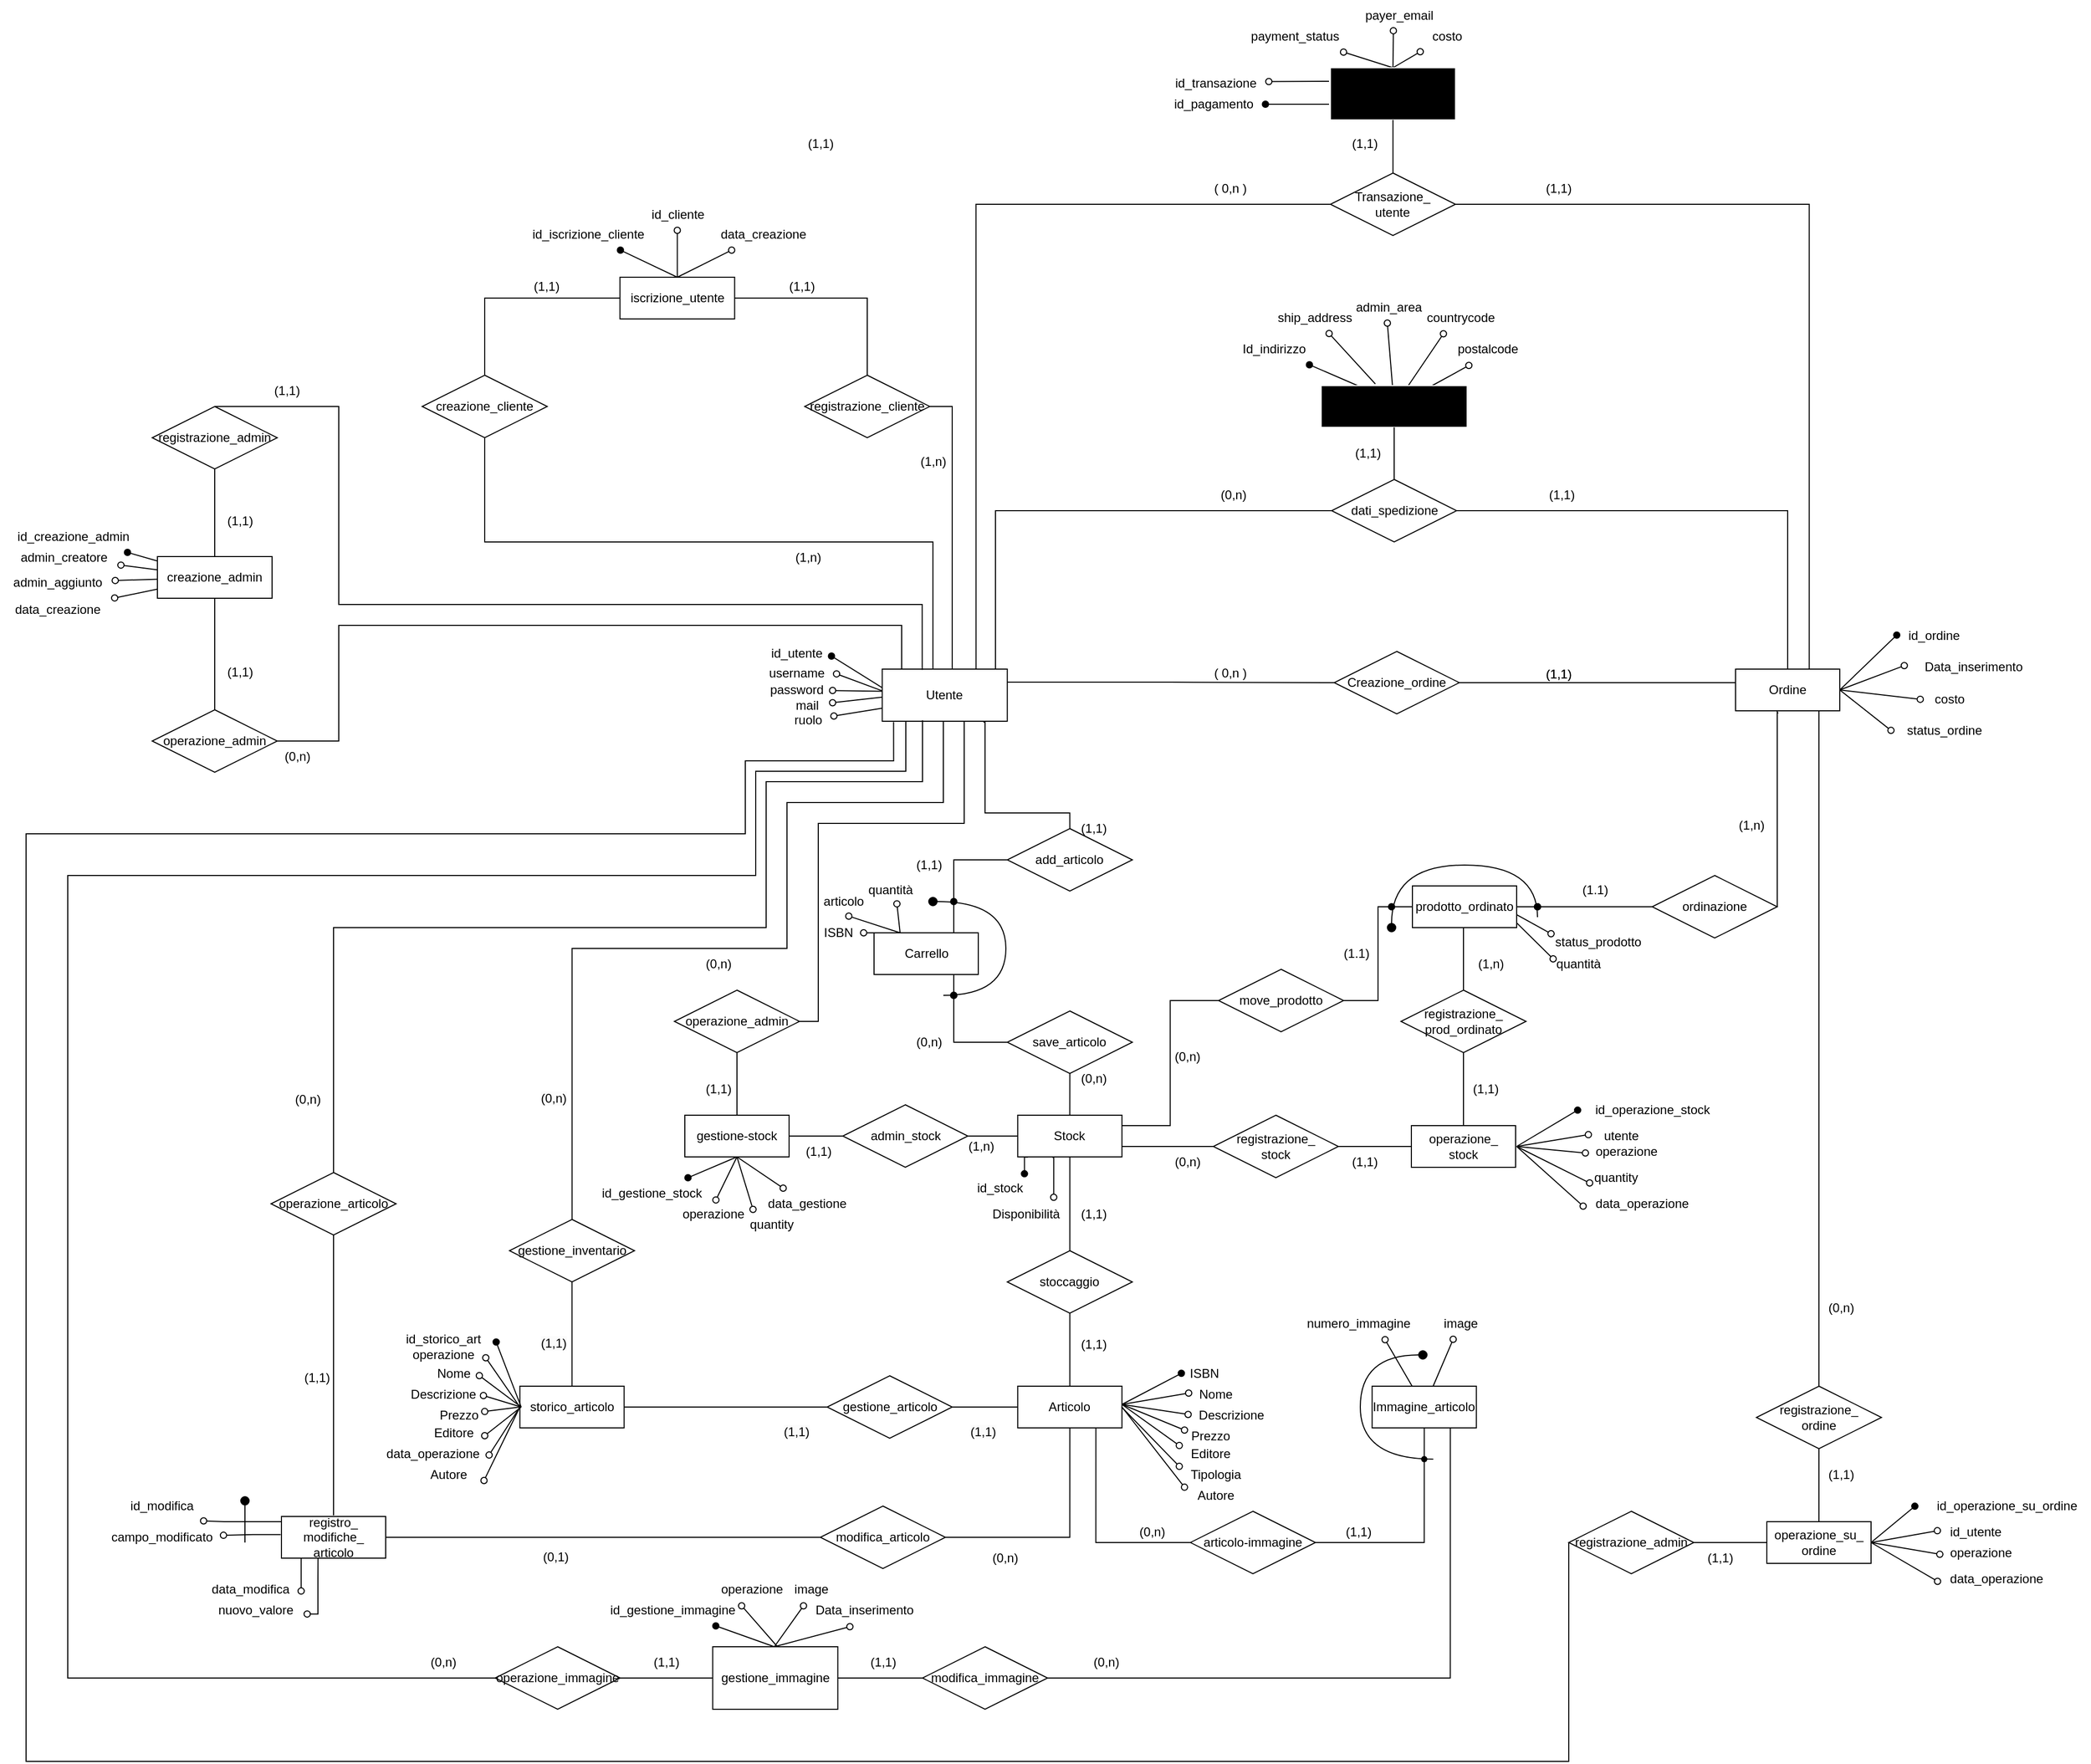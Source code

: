<mxfile version="21.5.2" type="device">
  <diagram id="s4-X0F4J8f-oM6uxIQLd" name="Page-1">
    <mxGraphModel dx="678" dy="2685" grid="1" gridSize="10" guides="1" tooltips="1" connect="1" arrows="1" fold="1" page="1" pageScale="1" pageWidth="827" pageHeight="1169" math="0" shadow="0">
      <root>
        <mxCell id="0" />
        <mxCell id="1" parent="0" />
        <mxCell id="LF6PmAJ8rkZqKg8PHU01-41" value="" style="edgeStyle=orthogonalEdgeStyle;rounded=0;orthogonalLoop=1;jettySize=auto;html=1;endArrow=none;endFill=0;startArrow=none;" parent="1" source="LF6PmAJ8rkZqKg8PHU01-92" target="LF6PmAJ8rkZqKg8PHU01-54" edge="1">
          <mxGeometry relative="1" as="geometry">
            <mxPoint x="1620" y="-520" as="sourcePoint" />
            <Array as="points">
              <mxPoint x="1780" y="-615" />
              <mxPoint x="1780" y="-615" />
            </Array>
          </mxGeometry>
        </mxCell>
        <mxCell id="LF6PmAJ8rkZqKg8PHU01-45" style="rounded=0;orthogonalLoop=1;jettySize=auto;html=1;endArrow=none;endFill=0;startArrow=oval;startFill=1;exitX=-0.005;exitY=0.478;exitDx=0;exitDy=0;exitPerimeter=0;entryX=1;entryY=0.5;entryDx=0;entryDy=0;" parent="1" source="LF6PmAJ8rkZqKg8PHU01-94" target="LF6PmAJ8rkZqKg8PHU01-54" edge="1">
          <mxGeometry relative="1" as="geometry">
            <mxPoint x="2000" y="-460" as="targetPoint" />
          </mxGeometry>
        </mxCell>
        <mxCell id="LF6PmAJ8rkZqKg8PHU01-47" style="edgeStyle=none;rounded=0;orthogonalLoop=1;jettySize=auto;html=1;entryX=1;entryY=0.5;entryDx=0;entryDy=0;startArrow=oval;startFill=0;endArrow=none;endFill=0;exitX=-0.056;exitY=0.498;exitDx=0;exitDy=0;exitPerimeter=0;" parent="1" source="LF6PmAJ8rkZqKg8PHU01-96" target="LF6PmAJ8rkZqKg8PHU01-54" edge="1">
          <mxGeometry relative="1" as="geometry">
            <mxPoint x="1960" y="-520" as="sourcePoint" />
          </mxGeometry>
        </mxCell>
        <mxCell id="LF6PmAJ8rkZqKg8PHU01-48" style="edgeStyle=none;rounded=0;orthogonalLoop=1;jettySize=auto;html=1;entryX=-0.051;entryY=0.455;entryDx=0;entryDy=0;entryPerimeter=0;startArrow=none;startFill=0;endArrow=oval;endFill=0;exitX=1;exitY=0.5;exitDx=0;exitDy=0;" parent="1" source="LF6PmAJ8rkZqKg8PHU01-54" target="LF6PmAJ8rkZqKg8PHU01-99" edge="1">
          <mxGeometry relative="1" as="geometry" />
        </mxCell>
        <mxCell id="LF6PmAJ8rkZqKg8PHU01-52" style="edgeStyle=none;rounded=0;orthogonalLoop=1;jettySize=auto;html=1;entryX=-0.009;entryY=0.493;entryDx=0;entryDy=0;entryPerimeter=0;startArrow=none;startFill=0;endArrow=oval;endFill=0;exitX=1;exitY=0.5;exitDx=0;exitDy=0;" parent="1" source="LF6PmAJ8rkZqKg8PHU01-54" target="LF6PmAJ8rkZqKg8PHU01-112" edge="1">
          <mxGeometry relative="1" as="geometry" />
        </mxCell>
        <mxCell id="g8EGmbDwcMnd7D5H40ME-14" style="edgeStyle=orthogonalEdgeStyle;rounded=0;orthogonalLoop=1;jettySize=auto;html=1;exitX=0;exitY=0.5;exitDx=0;exitDy=0;endArrow=oval;endFill=1;jumpStyle=none;startArrow=none;startFill=0;" parent="1" source="g8EGmbDwcMnd7D5H40ME-20" edge="1">
          <mxGeometry relative="1" as="geometry">
            <Array as="points" />
            <mxPoint x="1650" y="-400" as="targetPoint" />
          </mxGeometry>
        </mxCell>
        <mxCell id="LF6PmAJ8rkZqKg8PHU01-54" value="Ordine" style="whiteSpace=wrap;html=1;align=center;" parent="1" vertex="1">
          <mxGeometry x="1840" y="-628" width="100" height="40" as="geometry" />
        </mxCell>
        <mxCell id="LF6PmAJ8rkZqKg8PHU01-55" value="( 0,n )" style="text;html=1;align=center;verticalAlign=middle;resizable=0;points=[];autosize=1;strokeColor=none;fillColor=none;" parent="1" vertex="1">
          <mxGeometry x="1330" y="-634" width="50" height="20" as="geometry" />
        </mxCell>
        <mxCell id="LF6PmAJ8rkZqKg8PHU01-58" value="(1,1)" style="text;html=1;align=center;verticalAlign=middle;resizable=0;points=[];autosize=1;strokeColor=none;fillColor=none;" parent="1" vertex="1">
          <mxGeometry x="1645" y="-1104" width="50" height="30" as="geometry" />
        </mxCell>
        <mxCell id="LF6PmAJ8rkZqKg8PHU01-59" style="edgeStyle=none;rounded=0;orthogonalLoop=1;jettySize=auto;html=1;endArrow=oval;endFill=1;exitX=0.25;exitY=0;exitDx=0;exitDy=0;" parent="1" source="LF6PmAJ8rkZqKg8PHU01-66" target="LF6PmAJ8rkZqKg8PHU01-81" edge="1">
          <mxGeometry relative="1" as="geometry">
            <mxPoint x="1401.5" y="-914" as="sourcePoint" />
          </mxGeometry>
        </mxCell>
        <mxCell id="LF6PmAJ8rkZqKg8PHU01-61" style="edgeStyle=none;rounded=0;orthogonalLoop=1;jettySize=auto;html=1;endArrow=oval;endFill=0;exitX=0.371;exitY=-0.04;exitDx=0;exitDy=0;exitPerimeter=0;" parent="1" source="LF6PmAJ8rkZqKg8PHU01-66" target="LF6PmAJ8rkZqKg8PHU01-79" edge="1">
          <mxGeometry relative="1" as="geometry">
            <mxPoint x="1445.071" y="-914" as="sourcePoint" />
          </mxGeometry>
        </mxCell>
        <mxCell id="LF6PmAJ8rkZqKg8PHU01-62" style="rounded=0;orthogonalLoop=1;jettySize=auto;html=1;entryX=0.494;entryY=1;entryDx=0;entryDy=0;entryPerimeter=0;endArrow=oval;endFill=0;startArrow=none;startFill=0;" parent="1" source="LF6PmAJ8rkZqKg8PHU01-66" target="LF6PmAJ8rkZqKg8PHU01-100" edge="1">
          <mxGeometry relative="1" as="geometry" />
        </mxCell>
        <mxCell id="LF6PmAJ8rkZqKg8PHU01-64" style="rounded=0;orthogonalLoop=1;jettySize=auto;html=1;entryX=0.325;entryY=1.009;entryDx=0;entryDy=0;entryPerimeter=0;endArrow=oval;endFill=0;startArrow=none;startFill=0;" parent="1" source="LF6PmAJ8rkZqKg8PHU01-66" target="LF6PmAJ8rkZqKg8PHU01-103" edge="1">
          <mxGeometry relative="1" as="geometry" />
        </mxCell>
        <mxCell id="LF6PmAJ8rkZqKg8PHU01-65" style="rounded=0;orthogonalLoop=1;jettySize=auto;html=1;entryX=0.283;entryY=1.022;entryDx=0;entryDy=0;entryPerimeter=0;endArrow=oval;endFill=0;startArrow=none;startFill=0;" parent="1" source="LF6PmAJ8rkZqKg8PHU01-66" target="LF6PmAJ8rkZqKg8PHU01-102" edge="1">
          <mxGeometry relative="1" as="geometry" />
        </mxCell>
        <mxCell id="LF6PmAJ8rkZqKg8PHU01-66" value="indirizzo" style="rounded=0;whiteSpace=wrap;html=1;strokeColor=#FFFFFF;fillColor=#000000;" parent="1" vertex="1">
          <mxGeometry x="1442.5" y="-900" width="140" height="40" as="geometry" />
        </mxCell>
        <mxCell id="LF6PmAJ8rkZqKg8PHU01-69" style="edgeStyle=none;rounded=0;orthogonalLoop=1;jettySize=auto;html=1;endArrow=oval;endFill=0;exitX=0.5;exitY=0;exitDx=0;exitDy=0;" parent="1" source="LF6PmAJ8rkZqKg8PHU01-75" target="LF6PmAJ8rkZqKg8PHU01-78" edge="1">
          <mxGeometry relative="1" as="geometry">
            <mxPoint x="1634.631" y="-1329" as="sourcePoint" />
            <mxPoint x="1631" y="-1274" as="targetPoint" />
          </mxGeometry>
        </mxCell>
        <mxCell id="l75uHslN11hVIg7QJyby-14" style="rounded=0;orthogonalLoop=1;jettySize=auto;html=1;endArrow=oval;endFill=0;exitX=0.5;exitY=0;exitDx=0;exitDy=0;" parent="1" source="LF6PmAJ8rkZqKg8PHU01-75" target="l75uHslN11hVIg7QJyby-13" edge="1">
          <mxGeometry relative="1" as="geometry" />
        </mxCell>
        <mxCell id="KufVeQvy2UD-GwD1aWAW-13" style="edgeStyle=none;rounded=0;jumpStyle=none;orthogonalLoop=1;jettySize=auto;html=1;entryX=0.447;entryY=0.982;entryDx=0;entryDy=0;entryPerimeter=0;startArrow=none;startFill=0;endArrow=oval;endFill=0;exitX=0.5;exitY=0;exitDx=0;exitDy=0;" parent="1" source="LF6PmAJ8rkZqKg8PHU01-75" target="LF6PmAJ8rkZqKg8PHU01-77" edge="1">
          <mxGeometry relative="1" as="geometry" />
        </mxCell>
        <mxCell id="LF6PmAJ8rkZqKg8PHU01-75" value="pagamento" style="rounded=0;whiteSpace=wrap;html=1;strokeColor=#FFFFFF;fillColor=#000000;" parent="1" vertex="1">
          <mxGeometry x="1451.34" y="-1205" width="120" height="50" as="geometry" />
        </mxCell>
        <mxCell id="LF6PmAJ8rkZqKg8PHU01-77" value="payer_email" style="text;html=1;align=center;verticalAlign=middle;resizable=0;points=[];autosize=1;strokeColor=none;fillColor=none;" parent="1" vertex="1">
          <mxGeometry x="1471.5" y="-1270" width="90" height="30" as="geometry" />
        </mxCell>
        <mxCell id="LF6PmAJ8rkZqKg8PHU01-78" value="payment_status" style="text;html=1;align=center;verticalAlign=middle;resizable=0;points=[];autosize=1;strokeColor=none;fillColor=none;" parent="1" vertex="1">
          <mxGeometry x="1361.5" y="-1250" width="110" height="30" as="geometry" />
        </mxCell>
        <mxCell id="LF6PmAJ8rkZqKg8PHU01-79" value="ship_address" style="text;html=1;align=center;verticalAlign=middle;resizable=0;points=[];autosize=1;strokeColor=none;fillColor=none;" parent="1" vertex="1">
          <mxGeometry x="1391.34" y="-980" width="90" height="30" as="geometry" />
        </mxCell>
        <mxCell id="LF6PmAJ8rkZqKg8PHU01-81" value="Id_indirizzo" style="text;html=1;align=center;verticalAlign=middle;resizable=0;points=[];autosize=1;strokeColor=none;fillColor=none;" parent="1" vertex="1">
          <mxGeometry x="1356.5" y="-950" width="80" height="30" as="geometry" />
        </mxCell>
        <mxCell id="LF6PmAJ8rkZqKg8PHU01-90" style="edgeStyle=orthogonalEdgeStyle;rounded=0;orthogonalLoop=1;jettySize=auto;html=1;entryX=0.5;entryY=1;entryDx=0;entryDy=0;endArrow=none;endFill=0;" parent="1" source="LF6PmAJ8rkZqKg8PHU01-91" target="LF6PmAJ8rkZqKg8PHU01-66" edge="1">
          <mxGeometry relative="1" as="geometry" />
        </mxCell>
        <mxCell id="_YZRumsRS53gMspb6uIO-90" style="edgeStyle=orthogonalEdgeStyle;rounded=0;orthogonalLoop=1;jettySize=auto;html=1;endArrow=none;endFill=0;entryX=0.5;entryY=0;entryDx=0;entryDy=0;" parent="1" source="LF6PmAJ8rkZqKg8PHU01-91" target="LF6PmAJ8rkZqKg8PHU01-54" edge="1">
          <mxGeometry relative="1" as="geometry">
            <mxPoint x="1780" y="-720" as="targetPoint" />
          </mxGeometry>
        </mxCell>
        <mxCell id="_YZRumsRS53gMspb6uIO-91" style="edgeStyle=orthogonalEdgeStyle;rounded=0;orthogonalLoop=1;jettySize=auto;html=1;endArrow=none;endFill=0;" parent="1" source="LF6PmAJ8rkZqKg8PHU01-91" target="LF6PmAJ8rkZqKg8PHU01-133" edge="1">
          <mxGeometry relative="1" as="geometry">
            <mxPoint x="1130" y="-630" as="targetPoint" />
            <Array as="points">
              <mxPoint x="1130" y="-780" />
            </Array>
          </mxGeometry>
        </mxCell>
        <mxCell id="LF6PmAJ8rkZqKg8PHU01-91" value="dati_spedizione" style="shape=rhombus;perimeter=rhombusPerimeter;whiteSpace=wrap;html=1;align=center;" parent="1" vertex="1">
          <mxGeometry x="1452.5" y="-810" width="120" height="60" as="geometry" />
        </mxCell>
        <mxCell id="LF6PmAJ8rkZqKg8PHU01-92" value="Creazione_ordine" style="shape=rhombus;perimeter=rhombusPerimeter;whiteSpace=wrap;html=1;align=center;" parent="1" vertex="1">
          <mxGeometry x="1455" y="-645" width="120" height="60" as="geometry" />
        </mxCell>
        <mxCell id="LF6PmAJ8rkZqKg8PHU01-93" value="" style="edgeStyle=orthogonalEdgeStyle;rounded=0;orthogonalLoop=1;jettySize=auto;html=1;endArrow=none;endFill=0;exitX=1;exitY=0.25;exitDx=0;exitDy=0;" parent="1" source="LF6PmAJ8rkZqKg8PHU01-133" target="LF6PmAJ8rkZqKg8PHU01-92" edge="1">
          <mxGeometry relative="1" as="geometry">
            <mxPoint x="1145" y="-608" as="sourcePoint" />
            <mxPoint x="1625.0" y="-520" as="targetPoint" />
            <Array as="points" />
          </mxGeometry>
        </mxCell>
        <mxCell id="LF6PmAJ8rkZqKg8PHU01-94" value="id_ordine" style="text;html=1;align=center;verticalAlign=middle;resizable=0;points=[];autosize=1;strokeColor=none;fillColor=none;" parent="1" vertex="1">
          <mxGeometry x="1995" y="-675" width="70" height="30" as="geometry" />
        </mxCell>
        <mxCell id="LF6PmAJ8rkZqKg8PHU01-96" value="costo" style="text;html=1;align=center;verticalAlign=middle;resizable=0;points=[];autosize=1;strokeColor=none;fillColor=none;" parent="1" vertex="1">
          <mxGeometry x="2020" y="-614" width="50" height="30" as="geometry" />
        </mxCell>
        <mxCell id="LF6PmAJ8rkZqKg8PHU01-99" value="Data_inserimento" style="text;html=1;align=center;verticalAlign=middle;resizable=0;points=[];autosize=1;strokeColor=none;fillColor=none;" parent="1" vertex="1">
          <mxGeometry x="2008" y="-645" width="120" height="30" as="geometry" />
        </mxCell>
        <mxCell id="LF6PmAJ8rkZqKg8PHU01-100" value="admin_area" style="text;html=1;align=center;verticalAlign=middle;resizable=0;points=[];autosize=1;strokeColor=none;fillColor=none;" parent="1" vertex="1">
          <mxGeometry x="1461.5" y="-990" width="90" height="30" as="geometry" />
        </mxCell>
        <mxCell id="LF6PmAJ8rkZqKg8PHU01-102" value="postalcode" style="text;html=1;align=center;verticalAlign=middle;resizable=0;points=[];autosize=1;strokeColor=none;fillColor=none;" parent="1" vertex="1">
          <mxGeometry x="1561.5" y="-950" width="80" height="30" as="geometry" />
        </mxCell>
        <mxCell id="LF6PmAJ8rkZqKg8PHU01-103" value="countrycode" style="text;html=1;align=center;verticalAlign=middle;resizable=0;points=[];autosize=1;strokeColor=none;fillColor=none;" parent="1" vertex="1">
          <mxGeometry x="1530.5" y="-980" width="90" height="30" as="geometry" />
        </mxCell>
        <mxCell id="OHn05mCSu69cGOqkneNm-5" style="edgeStyle=orthogonalEdgeStyle;rounded=0;orthogonalLoop=1;jettySize=auto;html=1;entryX=0.5;entryY=1;entryDx=0;entryDy=0;fontSize=12;endArrow=none;endFill=0;startSize=8;endSize=8;" parent="1" source="LF6PmAJ8rkZqKg8PHU01-108" target="LF6PmAJ8rkZqKg8PHU01-75" edge="1">
          <mxGeometry relative="1" as="geometry" />
        </mxCell>
        <mxCell id="_YZRumsRS53gMspb6uIO-92" style="edgeStyle=orthogonalEdgeStyle;rounded=0;orthogonalLoop=1;jettySize=auto;html=1;entryX=0.75;entryY=0;entryDx=0;entryDy=0;endArrow=none;endFill=0;" parent="1" source="LF6PmAJ8rkZqKg8PHU01-108" target="LF6PmAJ8rkZqKg8PHU01-133" edge="1">
          <mxGeometry relative="1" as="geometry">
            <mxPoint x="1062.56" y="-628" as="targetPoint" />
          </mxGeometry>
        </mxCell>
        <mxCell id="_YZRumsRS53gMspb6uIO-93" style="edgeStyle=orthogonalEdgeStyle;rounded=0;orthogonalLoop=1;jettySize=auto;html=1;endArrow=none;endFill=0;entryX=0.707;entryY=0.008;entryDx=0;entryDy=0;entryPerimeter=0;" parent="1" source="LF6PmAJ8rkZqKg8PHU01-108" target="LF6PmAJ8rkZqKg8PHU01-54" edge="1">
          <mxGeometry relative="1" as="geometry">
            <mxPoint x="1920" y="-660" as="targetPoint" />
            <Array as="points">
              <mxPoint x="1911" y="-1074" />
            </Array>
          </mxGeometry>
        </mxCell>
        <mxCell id="LF6PmAJ8rkZqKg8PHU01-108" value="Transazione_&lt;br&gt;utente" style="shape=rhombus;perimeter=rhombusPerimeter;whiteSpace=wrap;html=1;align=center;" parent="1" vertex="1">
          <mxGeometry x="1451.33" y="-1104" width="120" height="60" as="geometry" />
        </mxCell>
        <mxCell id="LF6PmAJ8rkZqKg8PHU01-112" value="status_ordine" style="text;html=1;align=center;verticalAlign=middle;resizable=0;points=[];autosize=1;strokeColor=none;fillColor=none;" parent="1" vertex="1">
          <mxGeometry x="1990" y="-584" width="100" height="30" as="geometry" />
        </mxCell>
        <mxCell id="LF6PmAJ8rkZqKg8PHU01-119" value="(1,1)" style="text;html=1;align=center;verticalAlign=middle;resizable=0;points=[];autosize=1;strokeColor=none;fillColor=none;" parent="1" vertex="1">
          <mxGeometry x="1459" y="-1147" width="50" height="30" as="geometry" />
        </mxCell>
        <mxCell id="LF6PmAJ8rkZqKg8PHU01-120" value="(1,1)" style="text;html=1;align=center;verticalAlign=middle;resizable=0;points=[];autosize=1;strokeColor=none;fillColor=none;" parent="1" vertex="1">
          <mxGeometry x="1645.0" y="-638" width="50" height="30" as="geometry" />
        </mxCell>
        <mxCell id="LF6PmAJ8rkZqKg8PHU01-121" value="( 0,n )" style="text;html=1;align=center;verticalAlign=middle;resizable=0;points=[];autosize=1;strokeColor=none;fillColor=none;" parent="1" vertex="1">
          <mxGeometry x="1330" y="-1099" width="50" height="20" as="geometry" />
        </mxCell>
        <mxCell id="LF6PmAJ8rkZqKg8PHU01-122" value="(0,n)" style="text;html=1;align=center;verticalAlign=middle;resizable=0;points=[];autosize=1;strokeColor=none;fillColor=none;" parent="1" vertex="1">
          <mxGeometry x="1332.5" y="-810" width="50" height="30" as="geometry" />
        </mxCell>
        <mxCell id="LF6PmAJ8rkZqKg8PHU01-123" value="(1,1)" style="text;html=1;align=center;verticalAlign=middle;resizable=0;points=[];autosize=1;strokeColor=none;fillColor=none;" parent="1" vertex="1">
          <mxGeometry x="1647.5" y="-810" width="50" height="30" as="geometry" />
        </mxCell>
        <mxCell id="OHn05mCSu69cGOqkneNm-21" style="edgeStyle=orthogonalEdgeStyle;rounded=0;orthogonalLoop=1;jettySize=auto;html=1;exitX=0.091;exitY=1.014;exitDx=0;exitDy=0;fontSize=12;endArrow=none;endFill=0;startSize=8;endSize=8;entryX=0;entryY=0.5;entryDx=0;entryDy=0;exitPerimeter=0;" parent="1" source="LF6PmAJ8rkZqKg8PHU01-133" target="lkY2LX5TpGk6QAlvLO3F-2" edge="1">
          <mxGeometry relative="1" as="geometry">
            <mxPoint x="854.667" y="-20" as="targetPoint" />
            <Array as="points">
              <mxPoint x="1032" y="-540" />
              <mxPoint x="890" y="-540" />
              <mxPoint x="890" y="-470" />
              <mxPoint x="200" y="-470" />
              <mxPoint x="200" y="420" />
              <mxPoint x="1680" y="420" />
            </Array>
            <mxPoint x="827" y="-410" as="sourcePoint" />
          </mxGeometry>
        </mxCell>
        <mxCell id="l75uHslN11hVIg7QJyby-3" style="edgeStyle=orthogonalEdgeStyle;rounded=0;orthogonalLoop=1;jettySize=auto;html=1;endArrow=none;endFill=0;exitX=0.165;exitY=0.016;exitDx=0;exitDy=0;exitPerimeter=0;" parent="1" source="LF6PmAJ8rkZqKg8PHU01-133" target="l75uHslN11hVIg7QJyby-2" edge="1">
          <mxGeometry relative="1" as="geometry">
            <Array as="points">
              <mxPoint x="1040" y="-627" />
              <mxPoint x="1040" y="-670" />
              <mxPoint x="500" y="-670" />
              <mxPoint x="500" y="-559" />
            </Array>
            <mxPoint x="1040" y="-630" as="sourcePoint" />
          </mxGeometry>
        </mxCell>
        <mxCell id="pikwV7NmHi8JiJUJdWS8-4" style="rounded=0;orthogonalLoop=1;jettySize=auto;html=1;endArrow=oval;endFill=0;exitX=0.002;exitY=0.538;exitDx=0;exitDy=0;exitPerimeter=0;" parent="1" source="LF6PmAJ8rkZqKg8PHU01-133" target="pikwV7NmHi8JiJUJdWS8-3" edge="1">
          <mxGeometry relative="1" as="geometry" />
        </mxCell>
        <mxCell id="pikwV7NmHi8JiJUJdWS8-5" style="rounded=0;orthogonalLoop=1;jettySize=auto;html=1;endArrow=oval;endFill=0;exitX=-0.004;exitY=0.425;exitDx=0;exitDy=0;exitPerimeter=0;" parent="1" source="LF6PmAJ8rkZqKg8PHU01-133" target="pikwV7NmHi8JiJUJdWS8-2" edge="1">
          <mxGeometry relative="1" as="geometry">
            <mxPoint x="1020" y="-610" as="sourcePoint" />
            <Array as="points" />
          </mxGeometry>
        </mxCell>
        <mxCell id="VKFzKfZblNHMhARGnYwU-1" style="rounded=0;orthogonalLoop=1;jettySize=auto;html=1;endArrow=oval;endFill=0;exitX=-0.001;exitY=0.416;exitDx=0;exitDy=0;exitPerimeter=0;entryX=0.985;entryY=0.519;entryDx=0;entryDy=0;entryPerimeter=0;" parent="1" source="LF6PmAJ8rkZqKg8PHU01-133" target="pikwV7NmHi8JiJUJdWS8-1" edge="1">
          <mxGeometry relative="1" as="geometry">
            <mxPoint x="1020" y="-610" as="sourcePoint" />
          </mxGeometry>
        </mxCell>
        <mxCell id="KjnkAEzNxjhxtPKysYTN-1" style="edgeStyle=orthogonalEdgeStyle;rounded=0;orthogonalLoop=1;jettySize=auto;html=1;entryX=0.5;entryY=1;entryDx=0;entryDy=0;endArrow=none;endFill=0;" parent="1" source="LF6PmAJ8rkZqKg8PHU01-133" target="KjnkAEzNxjhxtPKysYTN-10" edge="1">
          <mxGeometry relative="1" as="geometry">
            <mxPoint x="1050" y="-810" as="targetPoint" />
            <Array as="points">
              <mxPoint x="1070" y="-750" />
            </Array>
          </mxGeometry>
        </mxCell>
        <mxCell id="KjnkAEzNxjhxtPKysYTN-2" style="edgeStyle=orthogonalEdgeStyle;rounded=0;orthogonalLoop=1;jettySize=auto;html=1;entryX=1;entryY=0.5;entryDx=0;entryDy=0;endArrow=none;endFill=0;" parent="1" target="KjnkAEzNxjhxtPKysYTN-12" edge="1">
          <mxGeometry relative="1" as="geometry">
            <mxPoint x="1005.52" y="-850" as="targetPoint" />
            <mxPoint x="1088.52" y="-628.0" as="sourcePoint" />
            <Array as="points">
              <mxPoint x="1089" y="-880" />
            </Array>
          </mxGeometry>
        </mxCell>
        <mxCell id="LF6PmAJ8rkZqKg8PHU01-133" value="Utente" style="rounded=0;whiteSpace=wrap;html=1;" parent="1" vertex="1">
          <mxGeometry x="1021.34" y="-628" width="120" height="50" as="geometry" />
        </mxCell>
        <mxCell id="LF6PmAJ8rkZqKg8PHU01-135" style="edgeStyle=none;rounded=0;orthogonalLoop=1;jettySize=auto;html=1;entryX=0.985;entryY=0.583;entryDx=0;entryDy=0;entryPerimeter=0;endArrow=oval;endFill=1;exitX=-0.002;exitY=0.353;exitDx=0;exitDy=0;exitPerimeter=0;" parent="1" source="LF6PmAJ8rkZqKg8PHU01-133" target="LF6PmAJ8rkZqKg8PHU01-142" edge="1">
          <mxGeometry relative="1" as="geometry">
            <mxPoint x="1025" y="-609.5" as="sourcePoint" />
          </mxGeometry>
        </mxCell>
        <mxCell id="LF6PmAJ8rkZqKg8PHU01-142" value="id_utente" style="text;html=1;align=center;verticalAlign=middle;resizable=0;points=[];autosize=1;strokeColor=none;fillColor=none;" parent="1" vertex="1">
          <mxGeometry x="903.75" y="-658" width="70" height="30" as="geometry" />
        </mxCell>
        <mxCell id="LF6PmAJ8rkZqKg8PHU01-163" value="Nome" style="text;html=1;align=center;verticalAlign=middle;resizable=0;points=[];autosize=1;strokeColor=none;fillColor=none;" parent="1" vertex="1">
          <mxGeometry x="585" y="37.5" width="50" height="20" as="geometry" />
        </mxCell>
        <mxCell id="LF6PmAJ8rkZqKg8PHU01-164" value="Descrizione" style="text;html=1;align=center;verticalAlign=middle;resizable=0;points=[];autosize=1;strokeColor=none;fillColor=none;" parent="1" vertex="1">
          <mxGeometry x="560" y="57.5" width="80" height="20" as="geometry" />
        </mxCell>
        <mxCell id="LF6PmAJ8rkZqKg8PHU01-165" value="Prezzo" style="text;html=1;align=center;verticalAlign=middle;resizable=0;points=[];autosize=1;strokeColor=none;fillColor=none;" parent="1" vertex="1">
          <mxGeometry x="590" y="77.5" width="50" height="20" as="geometry" />
        </mxCell>
        <mxCell id="LF6PmAJ8rkZqKg8PHU01-172" style="edgeStyle=orthogonalEdgeStyle;rounded=0;orthogonalLoop=1;jettySize=auto;html=1;endArrow=none;endFill=0;startArrow=none;entryX=1;entryY=0.5;entryDx=0;entryDy=0;exitX=0;exitY=0.5;exitDx=0;exitDy=0;" parent="1" source="LF6PmAJ8rkZqKg8PHU01-175" target="OHn05mCSu69cGOqkneNm-26" edge="1">
          <mxGeometry relative="1" as="geometry">
            <mxPoint x="1245.57" y="-180" as="targetPoint" />
            <mxPoint x="1836.48" y="-10" as="sourcePoint" />
            <Array as="points">
              <mxPoint x="1243" y="-170" />
              <mxPoint x="1243" y="-180" />
            </Array>
          </mxGeometry>
        </mxCell>
        <mxCell id="LF6PmAJ8rkZqKg8PHU01-174" style="edgeStyle=orthogonalEdgeStyle;rounded=0;orthogonalLoop=1;jettySize=auto;html=1;entryX=0;entryY=0.5;entryDx=0;entryDy=0;endArrow=none;endFill=0;exitX=0.5;exitY=0;exitDx=0;exitDy=0;" parent="1" source="ZzdkttYSMIvCxwiYIEfF-5" target="g8EGmbDwcMnd7D5H40ME-6" edge="1">
          <mxGeometry relative="1" as="geometry">
            <mxPoint x="1890.0" y="-589" as="targetPoint" />
            <Array as="points">
              <mxPoint x="1579" y="-340" />
              <mxPoint x="1579" y="-400" />
            </Array>
          </mxGeometry>
        </mxCell>
        <mxCell id="ZzdkttYSMIvCxwiYIEfF-6" style="edgeStyle=orthogonalEdgeStyle;rounded=0;orthogonalLoop=1;jettySize=auto;html=1;entryX=0;entryY=0.5;entryDx=0;entryDy=0;endArrow=none;endFill=0;" parent="1" source="LF6PmAJ8rkZqKg8PHU01-175" target="ZzdkttYSMIvCxwiYIEfF-4" edge="1">
          <mxGeometry relative="1" as="geometry" />
        </mxCell>
        <mxCell id="LF6PmAJ8rkZqKg8PHU01-175" value="registrazione_&lt;br&gt;stock" style="shape=rhombus;perimeter=rhombusPerimeter;whiteSpace=wrap;html=1;align=center;" parent="1" vertex="1">
          <mxGeometry x="1339" y="-200" width="120" height="60" as="geometry" />
        </mxCell>
        <mxCell id="pikwV7NmHi8JiJUJdWS8-1" value="&lt;span&gt;username&lt;/span&gt;" style="text;html=1;align=center;verticalAlign=middle;resizable=0;points=[];autosize=1;strokeColor=none;fillColor=none;" parent="1" vertex="1">
          <mxGeometry x="898.75" y="-639" width="80" height="30" as="geometry" />
        </mxCell>
        <mxCell id="pikwV7NmHi8JiJUJdWS8-2" value="password" style="text;html=1;align=center;verticalAlign=middle;resizable=0;points=[];autosize=1;strokeColor=none;fillColor=none;" parent="1" vertex="1">
          <mxGeometry x="903.75" y="-623" width="70" height="30" as="geometry" />
        </mxCell>
        <mxCell id="pikwV7NmHi8JiJUJdWS8-3" value="mail" style="text;html=1;align=center;verticalAlign=middle;resizable=0;points=[];autosize=1;strokeColor=none;fillColor=none;" parent="1" vertex="1">
          <mxGeometry x="923.75" y="-608" width="50" height="30" as="geometry" />
        </mxCell>
        <mxCell id="pikwV7NmHi8JiJUJdWS8-19" style="edgeStyle=orthogonalEdgeStyle;rounded=0;orthogonalLoop=1;jettySize=auto;html=1;endArrow=oval;endFill=1;exitX=0;exitY=0.5;exitDx=0;exitDy=0;" parent="1" source="pikwV7NmHi8JiJUJdWS8-17" edge="1">
          <mxGeometry relative="1" as="geometry">
            <mxPoint x="1090" y="-315" as="targetPoint" />
            <Array as="points">
              <mxPoint x="1090" y="-270" />
            </Array>
            <mxPoint x="1141.34" y="-265" as="sourcePoint" />
          </mxGeometry>
        </mxCell>
        <mxCell id="pikwV7NmHi8JiJUJdWS8-20" style="edgeStyle=orthogonalEdgeStyle;rounded=0;orthogonalLoop=1;jettySize=auto;html=1;entryX=0.5;entryY=0;entryDx=0;entryDy=0;endArrow=none;endFill=0;exitX=0.5;exitY=1;exitDx=0;exitDy=0;" parent="1" source="pikwV7NmHi8JiJUJdWS8-17" target="OHn05mCSu69cGOqkneNm-26" edge="1">
          <mxGeometry relative="1" as="geometry">
            <Array as="points">
              <mxPoint x="1201" y="-200" />
              <mxPoint x="1193" y="-200" />
            </Array>
            <mxPoint x="1227.67" y="-200.28" as="targetPoint" />
          </mxGeometry>
        </mxCell>
        <mxCell id="pikwV7NmHi8JiJUJdWS8-17" value="save_articolo" style="shape=rhombus;perimeter=rhombusPerimeter;whiteSpace=wrap;html=1;align=center;" parent="1" vertex="1">
          <mxGeometry x="1141.34" y="-300" width="120" height="60" as="geometry" />
        </mxCell>
        <mxCell id="pikwV7NmHi8JiJUJdWS8-28" style="edgeStyle=orthogonalEdgeStyle;rounded=0;orthogonalLoop=1;jettySize=auto;html=1;entryX=0.809;entryY=1.018;entryDx=0;entryDy=0;entryPerimeter=0;endArrow=none;endFill=0;exitX=0.5;exitY=0;exitDx=0;exitDy=0;" parent="1" source="pikwV7NmHi8JiJUJdWS8-26" target="LF6PmAJ8rkZqKg8PHU01-133" edge="1">
          <mxGeometry relative="1" as="geometry">
            <mxPoint x="1145" y="-593.44" as="targetPoint" />
            <Array as="points">
              <mxPoint x="1120" y="-490" />
              <mxPoint x="1120" y="-577" />
            </Array>
          </mxGeometry>
        </mxCell>
        <mxCell id="pikwV7NmHi8JiJUJdWS8-26" value="add_articolo" style="shape=rhombus;perimeter=rhombusPerimeter;whiteSpace=wrap;html=1;align=center;" parent="1" vertex="1">
          <mxGeometry x="1141.34" y="-475" width="120" height="60" as="geometry" />
        </mxCell>
        <mxCell id="pikwV7NmHi8JiJUJdWS8-29" value="(1,1)" style="text;html=1;align=center;verticalAlign=middle;resizable=0;points=[];autosize=1;strokeColor=none;fillColor=none;" parent="1" vertex="1">
          <mxGeometry x="1198.52" y="-490" width="50" height="30" as="geometry" />
        </mxCell>
        <mxCell id="g8EGmbDwcMnd7D5H40ME-3" value="(0,n)" style="text;html=1;align=center;verticalAlign=middle;resizable=0;points=[];autosize=1;strokeColor=none;fillColor=none;" parent="1" vertex="1">
          <mxGeometry x="1041.34" y="-285" width="50" height="30" as="geometry" />
        </mxCell>
        <mxCell id="g8EGmbDwcMnd7D5H40ME-4" value="(0,n)" style="text;html=1;align=center;verticalAlign=middle;resizable=0;points=[];autosize=1;strokeColor=none;fillColor=none;" parent="1" vertex="1">
          <mxGeometry x="1198.52" y="-250" width="50" height="30" as="geometry" />
        </mxCell>
        <mxCell id="g8EGmbDwcMnd7D5H40ME-19" style="edgeStyle=none;rounded=0;orthogonalLoop=1;jettySize=auto;html=1;startArrow=none;startFill=0;endArrow=oval;endFill=0;exitX=0.5;exitY=0;exitDx=0;exitDy=0;entryX=-0.025;entryY=0.146;entryDx=0;entryDy=0;entryPerimeter=0;" parent="1" source="g8EGmbDwcMnd7D5H40ME-6" target="ZzdkttYSMIvCxwiYIEfF-3" edge="1">
          <mxGeometry relative="1" as="geometry" />
        </mxCell>
        <mxCell id="KufVeQvy2UD-GwD1aWAW-2" style="edgeStyle=orthogonalEdgeStyle;curved=1;rounded=0;jumpStyle=none;orthogonalLoop=1;jettySize=auto;html=1;startArrow=none;startFill=0;endArrow=oval;endFill=1;" parent="1" source="g8EGmbDwcMnd7D5H40ME-6" edge="1">
          <mxGeometry relative="1" as="geometry">
            <mxPoint x="1650.0" y="-400" as="targetPoint" />
          </mxGeometry>
        </mxCell>
        <mxCell id="KufVeQvy2UD-GwD1aWAW-4" style="edgeStyle=orthogonalEdgeStyle;curved=1;rounded=0;jumpStyle=none;orthogonalLoop=1;jettySize=auto;html=1;startArrow=none;startFill=0;endArrow=oval;endFill=1;" parent="1" source="g8EGmbDwcMnd7D5H40ME-6" edge="1">
          <mxGeometry relative="1" as="geometry">
            <mxPoint x="1510" y="-400.0" as="targetPoint" />
          </mxGeometry>
        </mxCell>
        <mxCell id="g8EGmbDwcMnd7D5H40ME-6" value="prodotto_ordinato" style="whiteSpace=wrap;html=1;align=center;" parent="1" vertex="1">
          <mxGeometry x="1530" y="-420" width="100" height="40" as="geometry" />
        </mxCell>
        <mxCell id="g8EGmbDwcMnd7D5H40ME-17" style="rounded=0;orthogonalLoop=1;jettySize=auto;html=1;entryX=0.599;entryY=0.94;entryDx=0;entryDy=0;entryPerimeter=0;startArrow=none;startFill=0;endArrow=oval;endFill=0;exitX=0.25;exitY=0;exitDx=0;exitDy=0;" parent="1" source="g8EGmbDwcMnd7D5H40ME-7" edge="1" target="g8EGmbDwcMnd7D5H40ME-16">
          <mxGeometry relative="1" as="geometry">
            <mxPoint x="1038.87" y="-392.09" as="targetPoint" />
          </mxGeometry>
        </mxCell>
        <mxCell id="KufVeQvy2UD-GwD1aWAW-17" style="edgeStyle=orthogonalEdgeStyle;rounded=0;jumpStyle=none;orthogonalLoop=1;jettySize=auto;html=1;startArrow=none;startFill=0;endArrow=oval;endFill=1;" parent="1" source="g8EGmbDwcMnd7D5H40ME-7" edge="1">
          <mxGeometry relative="1" as="geometry">
            <mxPoint x="1090" y="-315" as="targetPoint" />
            <Array as="points">
              <mxPoint x="1090" y="-325" />
              <mxPoint x="1090" y="-325" />
            </Array>
          </mxGeometry>
        </mxCell>
        <mxCell id="KufVeQvy2UD-GwD1aWAW-18" style="edgeStyle=orthogonalEdgeStyle;rounded=0;jumpStyle=none;orthogonalLoop=1;jettySize=auto;html=1;startArrow=none;startFill=0;endArrow=oval;endFill=1;" parent="1" source="g8EGmbDwcMnd7D5H40ME-7" edge="1">
          <mxGeometry relative="1" as="geometry">
            <mxPoint x="1090" y="-405" as="targetPoint" />
            <Array as="points">
              <mxPoint x="1090" y="-385" />
              <mxPoint x="1090" y="-385" />
            </Array>
          </mxGeometry>
        </mxCell>
        <mxCell id="g8EGmbDwcMnd7D5H40ME-7" value="Carrello" style="whiteSpace=wrap;html=1;align=center;" parent="1" vertex="1">
          <mxGeometry x="1013.52" y="-375" width="100" height="40" as="geometry" />
        </mxCell>
        <mxCell id="g8EGmbDwcMnd7D5H40ME-15" value="quantità" style="text;html=1;align=center;verticalAlign=middle;resizable=0;points=[];autosize=1;strokeColor=none;fillColor=none;" parent="1" vertex="1">
          <mxGeometry x="1654" y="-360" width="70" height="30" as="geometry" />
        </mxCell>
        <mxCell id="g8EGmbDwcMnd7D5H40ME-16" value="quantità" style="text;html=1;align=center;verticalAlign=middle;resizable=0;points=[];autosize=1;strokeColor=none;fillColor=none;" parent="1" vertex="1">
          <mxGeometry x="993.52" y="-431" width="70" height="30" as="geometry" />
        </mxCell>
        <mxCell id="g8EGmbDwcMnd7D5H40ME-21" style="edgeStyle=none;rounded=0;orthogonalLoop=1;jettySize=auto;html=1;startArrow=none;startFill=0;endArrow=none;endFill=0;entryX=0.408;entryY=1.062;entryDx=0;entryDy=0;entryPerimeter=0;exitX=1;exitY=0.5;exitDx=0;exitDy=0;" parent="1" source="g8EGmbDwcMnd7D5H40ME-20" target="LF6PmAJ8rkZqKg8PHU01-54" edge="1">
          <mxGeometry relative="1" as="geometry">
            <mxPoint x="1890" y="-580" as="targetPoint" />
            <Array as="points">
              <mxPoint x="1880" y="-490" />
              <mxPoint x="1880" y="-587" />
            </Array>
          </mxGeometry>
        </mxCell>
        <mxCell id="g8EGmbDwcMnd7D5H40ME-20" value="ordinazione" style="shape=rhombus;perimeter=rhombusPerimeter;whiteSpace=wrap;html=1;align=center;" parent="1" vertex="1">
          <mxGeometry x="1760" y="-430" width="120" height="60" as="geometry" />
        </mxCell>
        <mxCell id="g8EGmbDwcMnd7D5H40ME-22" value="(1,n)" style="text;html=1;align=center;verticalAlign=middle;resizable=0;points=[];autosize=1;strokeColor=none;fillColor=none;" parent="1" vertex="1">
          <mxGeometry x="1830" y="-493" width="50" height="30" as="geometry" />
        </mxCell>
        <mxCell id="g8EGmbDwcMnd7D5H40ME-23" value="(1.1)" style="text;html=1;align=center;verticalAlign=middle;resizable=0;points=[];autosize=1;strokeColor=none;fillColor=none;" parent="1" vertex="1">
          <mxGeometry x="1680" y="-431" width="50" height="30" as="geometry" />
        </mxCell>
        <mxCell id="OHn05mCSu69cGOqkneNm-8" value="(1,1)" style="text;html=1;align=center;verticalAlign=middle;resizable=0;points=[];autosize=1;strokeColor=none;fillColor=none;" parent="1" vertex="1">
          <mxGeometry x="1461.5" y="-850" width="50" height="30" as="geometry" />
        </mxCell>
        <mxCell id="_YZRumsRS53gMspb6uIO-78" style="edgeStyle=orthogonalEdgeStyle;rounded=0;orthogonalLoop=1;jettySize=auto;html=1;entryX=0.5;entryY=1;entryDx=0;entryDy=0;endArrow=none;endFill=0;" parent="1" source="OHn05mCSu69cGOqkneNm-13" target="LF6PmAJ8rkZqKg8PHU01-133" edge="1">
          <mxGeometry relative="1" as="geometry">
            <mxPoint x="882" y="-390" as="targetPoint" />
            <Array as="points">
              <mxPoint x="960" y="-290" />
              <mxPoint x="960" y="-480" />
              <mxPoint x="1100" y="-480" />
              <mxPoint x="1100" y="-578" />
            </Array>
          </mxGeometry>
        </mxCell>
        <mxCell id="OHn05mCSu69cGOqkneNm-13" value="operazione_admin" style="shape=rhombus;perimeter=rhombusPerimeter;whiteSpace=wrap;html=1;align=center;" parent="1" vertex="1">
          <mxGeometry x="822" y="-320" width="120" height="60" as="geometry" />
        </mxCell>
        <mxCell id="OHn05mCSu69cGOqkneNm-15" value="(0,n)" style="text;html=1;align=center;verticalAlign=middle;resizable=0;points=[];autosize=1;strokeColor=none;fillColor=none;" parent="1" vertex="1">
          <mxGeometry x="838.75" y="-360" width="50" height="30" as="geometry" />
        </mxCell>
        <mxCell id="OHn05mCSu69cGOqkneNm-16" value="(1,n)" style="text;html=1;align=center;verticalAlign=middle;resizable=0;points=[];autosize=1;strokeColor=none;fillColor=none;" parent="1" vertex="1">
          <mxGeometry x="1091.34" y="-185" width="50" height="30" as="geometry" />
        </mxCell>
        <mxCell id="OHn05mCSu69cGOqkneNm-23" style="edgeStyle=orthogonalEdgeStyle;rounded=0;orthogonalLoop=1;jettySize=auto;html=1;entryX=0.75;entryY=1;entryDx=0;entryDy=0;fontSize=12;endArrow=none;endFill=0;startSize=8;endSize=8;exitX=0.5;exitY=0;exitDx=0;exitDy=0;" parent="1" source="lkY2LX5TpGk6QAlvLO3F-5" target="LF6PmAJ8rkZqKg8PHU01-54" edge="1">
          <mxGeometry relative="1" as="geometry">
            <Array as="points">
              <mxPoint x="1920" y="-588" />
            </Array>
          </mxGeometry>
        </mxCell>
        <mxCell id="OHn05mCSu69cGOqkneNm-24" value="(0,n)" style="text;html=1;align=center;verticalAlign=middle;resizable=0;points=[];autosize=1;strokeColor=none;fillColor=none;" parent="1" vertex="1">
          <mxGeometry x="1916" y="-30" width="50" height="30" as="geometry" />
        </mxCell>
        <mxCell id="OHn05mCSu69cGOqkneNm-25" value="(0,n)" style="text;html=1;align=center;verticalAlign=middle;resizable=0;points=[];autosize=1;strokeColor=none;fillColor=none;" parent="1" vertex="1">
          <mxGeometry x="1685" y="190" width="50" height="30" as="geometry" />
        </mxCell>
        <mxCell id="ZzdkttYSMIvCxwiYIEfF-24" style="edgeStyle=orthogonalEdgeStyle;rounded=0;orthogonalLoop=1;jettySize=auto;html=1;exitX=1;exitY=0.25;exitDx=0;exitDy=0;entryX=0;entryY=0.5;entryDx=0;entryDy=0;endArrow=none;endFill=0;" parent="1" source="OHn05mCSu69cGOqkneNm-26" target="ZzdkttYSMIvCxwiYIEfF-22" edge="1">
          <mxGeometry relative="1" as="geometry" />
        </mxCell>
        <mxCell id="_YZRumsRS53gMspb6uIO-75" style="edgeStyle=none;rounded=0;orthogonalLoop=1;jettySize=auto;html=1;entryX=1;entryY=0.5;entryDx=0;entryDy=0;endArrow=none;endFill=0;" parent="1" source="OHn05mCSu69cGOqkneNm-26" target="_YZRumsRS53gMspb6uIO-74" edge="1">
          <mxGeometry relative="1" as="geometry" />
        </mxCell>
        <mxCell id="KufVeQvy2UD-GwD1aWAW-21" style="edgeStyle=orthogonalEdgeStyle;rounded=0;jumpStyle=none;orthogonalLoop=1;jettySize=auto;html=1;entryX=0.847;entryY=0.039;entryDx=0;entryDy=0;entryPerimeter=0;startArrow=none;startFill=0;endArrow=oval;endFill=1;exitX=0.098;exitY=1.005;exitDx=0;exitDy=0;exitPerimeter=0;" parent="1" source="OHn05mCSu69cGOqkneNm-26" target="KufVeQvy2UD-GwD1aWAW-19" edge="1">
          <mxGeometry relative="1" as="geometry" />
        </mxCell>
        <mxCell id="OHn05mCSu69cGOqkneNm-26" value="Stock" style="whiteSpace=wrap;html=1;align=center;" parent="1" vertex="1">
          <mxGeometry x="1151.34" y="-200" width="100" height="40" as="geometry" />
        </mxCell>
        <mxCell id="OHn05mCSu69cGOqkneNm-27" style="rounded=0;orthogonalLoop=1;jettySize=auto;html=1;endArrow=oval;endFill=0;entryX=0.804;entryY=-0.042;entryDx=0;entryDy=0;entryPerimeter=0;exitX=0.335;exitY=1.019;exitDx=0;exitDy=0;exitPerimeter=0;edgeStyle=orthogonalEdgeStyle;" parent="1" source="OHn05mCSu69cGOqkneNm-26" target="OHn05mCSu69cGOqkneNm-28" edge="1">
          <mxGeometry relative="1" as="geometry">
            <mxPoint x="1179.11" y="-20" as="targetPoint" />
            <mxPoint x="1179.11" y="-140" as="sourcePoint" />
          </mxGeometry>
        </mxCell>
        <mxCell id="OHn05mCSu69cGOqkneNm-28" value="Disponibilità" style="text;html=1;align=center;verticalAlign=middle;resizable=0;points=[];autosize=1;strokeColor=none;fillColor=none;" parent="1" vertex="1">
          <mxGeometry x="1113.52" y="-120" width="90" height="30" as="geometry" />
        </mxCell>
        <mxCell id="OHn05mCSu69cGOqkneNm-34" style="edgeStyle=orthogonalEdgeStyle;rounded=0;orthogonalLoop=1;jettySize=auto;html=1;entryX=0.5;entryY=1;entryDx=0;entryDy=0;fontSize=12;endArrow=none;endFill=0;startSize=8;endSize=8;" parent="1" source="OHn05mCSu69cGOqkneNm-29" target="OHn05mCSu69cGOqkneNm-31" edge="1">
          <mxGeometry relative="1" as="geometry" />
        </mxCell>
        <mxCell id="xuLyRVmm_G8Y5-zz48aW-2" style="edgeStyle=orthogonalEdgeStyle;rounded=0;orthogonalLoop=1;jettySize=auto;html=1;exitX=0.75;exitY=1;exitDx=0;exitDy=0;entryX=0.5;entryY=1;entryDx=0;entryDy=0;endArrow=none;endFill=0;" parent="1" source="OHn05mCSu69cGOqkneNm-29" target="xuLyRVmm_G8Y5-zz48aW-1" edge="1">
          <mxGeometry relative="1" as="geometry">
            <Array as="points">
              <mxPoint x="1226" y="210" />
              <mxPoint x="1541" y="210" />
            </Array>
          </mxGeometry>
        </mxCell>
        <mxCell id="OHn05mCSu69cGOqkneNm-29" value="Articolo" style="whiteSpace=wrap;html=1;align=center;" parent="1" vertex="1">
          <mxGeometry x="1151.34" y="60" width="100" height="40" as="geometry" />
        </mxCell>
        <mxCell id="OHn05mCSu69cGOqkneNm-32" style="edgeStyle=orthogonalEdgeStyle;rounded=0;orthogonalLoop=1;jettySize=auto;html=1;entryX=0.5;entryY=1;entryDx=0;entryDy=0;fontSize=12;endArrow=none;endFill=0;startSize=8;endSize=8;" parent="1" source="OHn05mCSu69cGOqkneNm-31" target="OHn05mCSu69cGOqkneNm-26" edge="1">
          <mxGeometry relative="1" as="geometry" />
        </mxCell>
        <mxCell id="OHn05mCSu69cGOqkneNm-31" value="stoccaggio" style="shape=rhombus;perimeter=rhombusPerimeter;whiteSpace=wrap;html=1;align=center;" parent="1" vertex="1">
          <mxGeometry x="1141.34" y="-70" width="120" height="60" as="geometry" />
        </mxCell>
        <mxCell id="OHn05mCSu69cGOqkneNm-36" value="(1,1)" style="text;html=1;align=center;verticalAlign=middle;resizable=0;points=[];autosize=1;strokeColor=none;fillColor=none;" parent="1" vertex="1">
          <mxGeometry x="1645.0" y="-638" width="50" height="30" as="geometry" />
        </mxCell>
        <mxCell id="OHn05mCSu69cGOqkneNm-38" value="(1,1)" style="text;html=1;align=center;verticalAlign=middle;resizable=0;points=[];autosize=1;strokeColor=none;fillColor=none;" parent="1" vertex="1">
          <mxGeometry x="1198.52" y="5" width="50" height="30" as="geometry" />
        </mxCell>
        <mxCell id="OHn05mCSu69cGOqkneNm-39" value="(1,1)" style="text;html=1;align=center;verticalAlign=middle;resizable=0;points=[];autosize=1;strokeColor=none;fillColor=none;" parent="1" vertex="1">
          <mxGeometry x="1198.52" y="-120" width="50" height="30" as="geometry" />
        </mxCell>
        <mxCell id="OHn05mCSu69cGOqkneNm-41" style="edgeStyle=orthogonalEdgeStyle;rounded=0;orthogonalLoop=1;jettySize=auto;html=1;entryX=0.5;entryY=1;entryDx=0;entryDy=0;fontSize=12;endArrow=none;endFill=0;startSize=8;endSize=8;startArrow=none;exitX=1;exitY=0.5;exitDx=0;exitDy=0;" parent="1" source="OHn05mCSu69cGOqkneNm-40" target="OHn05mCSu69cGOqkneNm-29" edge="1">
          <mxGeometry relative="1" as="geometry">
            <Array as="points">
              <mxPoint x="1201" y="205" />
            </Array>
          </mxGeometry>
        </mxCell>
        <mxCell id="OHn05mCSu69cGOqkneNm-42" style="edgeStyle=orthogonalEdgeStyle;rounded=0;orthogonalLoop=1;jettySize=auto;html=1;fontSize=12;endArrow=none;endFill=0;startSize=8;endSize=8;exitX=0.5;exitY=0;exitDx=0;exitDy=0;entryX=0.324;entryY=0.982;entryDx=0;entryDy=0;entryPerimeter=0;" parent="1" source="_YZRumsRS53gMspb6uIO-1" target="LF6PmAJ8rkZqKg8PHU01-133" edge="1">
          <mxGeometry relative="1" as="geometry">
            <Array as="points">
              <mxPoint x="495" y="-380" />
              <mxPoint x="910" y="-380" />
              <mxPoint x="910" y="-520" />
              <mxPoint x="1060" y="-520" />
              <mxPoint x="1060" y="-579" />
            </Array>
            <mxPoint x="840" y="-390" as="targetPoint" />
          </mxGeometry>
        </mxCell>
        <mxCell id="OHn05mCSu69cGOqkneNm-40" value="modifica_articolo" style="shape=rhombus;perimeter=rhombusPerimeter;whiteSpace=wrap;html=1;align=center;" parent="1" vertex="1">
          <mxGeometry x="962" y="175" width="120" height="60" as="geometry" />
        </mxCell>
        <mxCell id="OHn05mCSu69cGOqkneNm-44" value="(0,n)" style="text;html=1;align=center;verticalAlign=middle;resizable=0;points=[];autosize=1;strokeColor=none;fillColor=none;" parent="1" vertex="1">
          <mxGeometry x="445" y="-230" width="50" height="30" as="geometry" />
        </mxCell>
        <mxCell id="ZzdkttYSMIvCxwiYIEfF-1" style="edgeStyle=none;rounded=0;orthogonalLoop=1;jettySize=auto;html=1;startArrow=none;startFill=0;endArrow=oval;endFill=0;exitX=1.003;exitY=0.893;exitDx=0;exitDy=0;entryX=0;entryY=0.75;entryDx=0;entryDy=0;exitPerimeter=0;" parent="1" source="g8EGmbDwcMnd7D5H40ME-6" target="ZzdkttYSMIvCxwiYIEfF-3" edge="1">
          <mxGeometry relative="1" as="geometry">
            <mxPoint x="1596" y="-410" as="sourcePoint" />
            <mxPoint x="1611" y="-438" as="targetPoint" />
          </mxGeometry>
        </mxCell>
        <mxCell id="ZzdkttYSMIvCxwiYIEfF-3" value="&lt;div style=&quot;text-align: center;&quot;&gt;status_prodotto&lt;/div&gt;" style="text;whiteSpace=wrap;html=1;" parent="1" vertex="1">
          <mxGeometry x="1665" y="-380" width="80" height="40" as="geometry" />
        </mxCell>
        <mxCell id="ZzdkttYSMIvCxwiYIEfF-7" style="edgeStyle=orthogonalEdgeStyle;rounded=0;orthogonalLoop=1;jettySize=auto;html=1;entryX=0.5;entryY=1;entryDx=0;entryDy=0;endArrow=none;endFill=0;" parent="1" source="ZzdkttYSMIvCxwiYIEfF-4" target="ZzdkttYSMIvCxwiYIEfF-5" edge="1">
          <mxGeometry relative="1" as="geometry" />
        </mxCell>
        <mxCell id="ZzdkttYSMIvCxwiYIEfF-41" style="rounded=0;orthogonalLoop=1;jettySize=auto;html=1;entryX=-0.011;entryY=0.575;entryDx=0;entryDy=0;entryPerimeter=0;endArrow=oval;endFill=0;" parent="1" target="ZzdkttYSMIvCxwiYIEfF-40" edge="1">
          <mxGeometry relative="1" as="geometry">
            <mxPoint x="1630" y="-170" as="sourcePoint" />
          </mxGeometry>
        </mxCell>
        <mxCell id="ZzdkttYSMIvCxwiYIEfF-4" value="operazione_&lt;br&gt;stock" style="whiteSpace=wrap;html=1;align=center;" parent="1" vertex="1">
          <mxGeometry x="1529" y="-190" width="100" height="40" as="geometry" />
        </mxCell>
        <mxCell id="ZzdkttYSMIvCxwiYIEfF-5" value="registrazione_&lt;br&gt;prod_ordinato" style="shape=rhombus;perimeter=rhombusPerimeter;whiteSpace=wrap;html=1;align=center;" parent="1" vertex="1">
          <mxGeometry x="1519" y="-320" width="120" height="60" as="geometry" />
        </mxCell>
        <mxCell id="ZzdkttYSMIvCxwiYIEfF-8" value="" style="edgeStyle=orthogonalEdgeStyle;rounded=0;orthogonalLoop=1;jettySize=auto;html=1;endArrow=none;endFill=0;exitX=0;exitY=0.5;exitDx=0;exitDy=0;" parent="1" edge="1">
          <mxGeometry relative="1" as="geometry">
            <mxPoint x="1090" y="-405" as="targetPoint" />
            <Array as="points">
              <mxPoint x="1090" y="-445" />
            </Array>
            <mxPoint x="1141.34" y="-445" as="sourcePoint" />
          </mxGeometry>
        </mxCell>
        <mxCell id="g8EGmbDwcMnd7D5H40ME-2" value="(1,1)" style="text;html=1;align=center;verticalAlign=middle;resizable=0;points=[];autosize=1;strokeColor=none;fillColor=none;" parent="1" vertex="1">
          <mxGeometry x="1041.34" y="-455" width="50" height="30" as="geometry" />
        </mxCell>
        <mxCell id="ZzdkttYSMIvCxwiYIEfF-19" value="(1.1)" style="text;html=1;align=center;verticalAlign=middle;resizable=0;points=[];autosize=1;strokeColor=none;fillColor=none;" parent="1" vertex="1">
          <mxGeometry x="1451.34" y="-370" width="50" height="30" as="geometry" />
        </mxCell>
        <mxCell id="ZzdkttYSMIvCxwiYIEfF-21" value="(0,n)" style="text;whiteSpace=wrap;html=1;" parent="1" vertex="1">
          <mxGeometry x="1300" y="-270" width="60" height="40" as="geometry" />
        </mxCell>
        <mxCell id="ZzdkttYSMIvCxwiYIEfF-23" style="edgeStyle=orthogonalEdgeStyle;rounded=0;orthogonalLoop=1;jettySize=auto;html=1;exitX=1;exitY=0.5;exitDx=0;exitDy=0;entryX=0;entryY=0.5;entryDx=0;entryDy=0;endArrow=none;endFill=0;" parent="1" source="ZzdkttYSMIvCxwiYIEfF-22" target="g8EGmbDwcMnd7D5H40ME-6" edge="1">
          <mxGeometry relative="1" as="geometry" />
        </mxCell>
        <mxCell id="ZzdkttYSMIvCxwiYIEfF-22" value="move_prodotto" style="shape=rhombus;perimeter=rhombusPerimeter;whiteSpace=wrap;html=1;align=center;" parent="1" vertex="1">
          <mxGeometry x="1344" y="-340" width="120" height="60" as="geometry" />
        </mxCell>
        <mxCell id="ZzdkttYSMIvCxwiYIEfF-27" value="(1,1)" style="text;html=1;align=center;verticalAlign=middle;resizable=0;points=[];autosize=1;strokeColor=none;fillColor=none;" parent="1" vertex="1">
          <mxGeometry x="1575" y="-240" width="50" height="30" as="geometry" />
        </mxCell>
        <mxCell id="ZzdkttYSMIvCxwiYIEfF-28" value="(1,1)" style="text;html=1;align=center;verticalAlign=middle;resizable=0;points=[];autosize=1;strokeColor=none;fillColor=none;" parent="1" vertex="1">
          <mxGeometry x="1459" y="-170" width="50" height="30" as="geometry" />
        </mxCell>
        <mxCell id="ZzdkttYSMIvCxwiYIEfF-29" value="(1,n)" style="text;html=1;align=center;verticalAlign=middle;resizable=0;points=[];autosize=1;strokeColor=none;fillColor=none;" parent="1" vertex="1">
          <mxGeometry x="1580" y="-360" width="50" height="30" as="geometry" />
        </mxCell>
        <mxCell id="ZzdkttYSMIvCxwiYIEfF-30" value="(0,n)" style="text;html=1;align=center;verticalAlign=middle;resizable=0;points=[];autosize=1;strokeColor=none;fillColor=none;" parent="1" vertex="1">
          <mxGeometry x="1289" y="-170" width="50" height="30" as="geometry" />
        </mxCell>
        <mxCell id="ZzdkttYSMIvCxwiYIEfF-32" style="edgeStyle=none;rounded=0;orthogonalLoop=1;jettySize=auto;html=1;endArrow=oval;endFill=1;entryX=-0.05;entryY=0.506;entryDx=0;entryDy=0;entryPerimeter=0;exitX=1;exitY=0.5;exitDx=0;exitDy=0;" parent="1" target="ZzdkttYSMIvCxwiYIEfF-36" edge="1">
          <mxGeometry relative="1" as="geometry">
            <mxPoint x="1630" y="-170" as="sourcePoint" />
            <mxPoint x="1600.98" y="-220" as="targetPoint" />
          </mxGeometry>
        </mxCell>
        <mxCell id="ZzdkttYSMIvCxwiYIEfF-33" style="edgeStyle=none;rounded=0;orthogonalLoop=1;jettySize=auto;html=1;entryX=-0.02;entryY=0.456;entryDx=0;entryDy=0;entryPerimeter=0;endArrow=oval;endFill=0;exitX=1;exitY=0.5;exitDx=0;exitDy=0;" parent="1" target="ZzdkttYSMIvCxwiYIEfF-37" edge="1">
          <mxGeometry relative="1" as="geometry">
            <mxPoint x="1630" y="-170" as="sourcePoint" />
          </mxGeometry>
        </mxCell>
        <mxCell id="ZzdkttYSMIvCxwiYIEfF-34" style="edgeStyle=none;rounded=0;orthogonalLoop=1;jettySize=auto;html=1;entryX=0.012;entryY=0.543;entryDx=0;entryDy=0;entryPerimeter=0;endArrow=oval;endFill=0;exitX=1;exitY=0.5;exitDx=0;exitDy=0;" parent="1" target="ZzdkttYSMIvCxwiYIEfF-39" edge="1">
          <mxGeometry relative="1" as="geometry">
            <mxPoint x="1630" y="-170" as="sourcePoint" />
            <mxPoint x="1693" y="-160" as="targetPoint" />
          </mxGeometry>
        </mxCell>
        <mxCell id="ZzdkttYSMIvCxwiYIEfF-35" style="edgeStyle=none;rounded=0;orthogonalLoop=1;jettySize=auto;html=1;endArrow=oval;endFill=0;entryX=0.143;entryY=0.667;entryDx=0;entryDy=0;entryPerimeter=0;exitX=1;exitY=0.5;exitDx=0;exitDy=0;" parent="1" target="ZzdkttYSMIvCxwiYIEfF-38" edge="1">
          <mxGeometry relative="1" as="geometry">
            <mxPoint x="1630" y="-170" as="sourcePoint" />
            <mxPoint x="1840.34" y="-130" as="targetPoint" />
          </mxGeometry>
        </mxCell>
        <mxCell id="ZzdkttYSMIvCxwiYIEfF-36" value="id_operazione_stock" style="text;html=1;align=center;verticalAlign=middle;resizable=0;points=[];autosize=1;strokeColor=none;fillColor=none;" parent="1" vertex="1">
          <mxGeometry x="1695" y="-220" width="130" height="30" as="geometry" />
        </mxCell>
        <mxCell id="ZzdkttYSMIvCxwiYIEfF-37" value="utente" style="text;html=1;align=center;verticalAlign=middle;resizable=0;points=[];autosize=1;strokeColor=none;fillColor=none;" parent="1" vertex="1">
          <mxGeometry x="1700" y="-195" width="60" height="30" as="geometry" />
        </mxCell>
        <mxCell id="ZzdkttYSMIvCxwiYIEfF-38" value="quantity" style="text;html=1;align=center;verticalAlign=middle;resizable=0;points=[];autosize=1;strokeColor=none;fillColor=none;" parent="1" vertex="1">
          <mxGeometry x="1690" y="-155" width="70" height="30" as="geometry" />
        </mxCell>
        <mxCell id="ZzdkttYSMIvCxwiYIEfF-39" value="operazione" style="text;html=1;align=center;verticalAlign=middle;resizable=0;points=[];autosize=1;strokeColor=none;fillColor=none;" parent="1" vertex="1">
          <mxGeometry x="1695" y="-180" width="80" height="30" as="geometry" />
        </mxCell>
        <mxCell id="ZzdkttYSMIvCxwiYIEfF-40" value="data_operazione" style="text;html=1;align=center;verticalAlign=middle;resizable=0;points=[];autosize=1;strokeColor=none;fillColor=none;" parent="1" vertex="1">
          <mxGeometry x="1695" y="-130" width="110" height="30" as="geometry" />
        </mxCell>
        <mxCell id="lkY2LX5TpGk6QAlvLO3F-1" style="edgeStyle=orthogonalEdgeStyle;rounded=0;orthogonalLoop=1;jettySize=auto;html=1;entryX=0;entryY=0.5;entryDx=0;entryDy=0;endArrow=none;endFill=0;" parent="1" source="lkY2LX5TpGk6QAlvLO3F-2" target="lkY2LX5TpGk6QAlvLO3F-4" edge="1">
          <mxGeometry relative="1" as="geometry" />
        </mxCell>
        <mxCell id="lkY2LX5TpGk6QAlvLO3F-2" value="registrazione_admin" style="shape=rhombus;perimeter=rhombusPerimeter;whiteSpace=wrap;html=1;align=center;" parent="1" vertex="1">
          <mxGeometry x="1680" y="180" width="120" height="60" as="geometry" />
        </mxCell>
        <mxCell id="lkY2LX5TpGk6QAlvLO3F-3" style="edgeStyle=orthogonalEdgeStyle;rounded=0;orthogonalLoop=1;jettySize=auto;html=1;entryX=0.5;entryY=1;entryDx=0;entryDy=0;endArrow=none;endFill=0;" parent="1" source="lkY2LX5TpGk6QAlvLO3F-4" target="lkY2LX5TpGk6QAlvLO3F-5" edge="1">
          <mxGeometry relative="1" as="geometry" />
        </mxCell>
        <mxCell id="lkY2LX5TpGk6QAlvLO3F-4" value="operazione_su_&lt;br&gt;ordine" style="whiteSpace=wrap;html=1;align=center;" parent="1" vertex="1">
          <mxGeometry x="1870" y="190" width="100" height="40" as="geometry" />
        </mxCell>
        <mxCell id="lkY2LX5TpGk6QAlvLO3F-5" value="registrazione_&lt;br&gt;ordine" style="shape=rhombus;perimeter=rhombusPerimeter;whiteSpace=wrap;html=1;align=center;" parent="1" vertex="1">
          <mxGeometry x="1860" y="60" width="120" height="60" as="geometry" />
        </mxCell>
        <mxCell id="lkY2LX5TpGk6QAlvLO3F-6" value="(1,1)" style="text;html=1;align=center;verticalAlign=middle;resizable=0;points=[];autosize=1;strokeColor=none;fillColor=none;" parent="1" vertex="1">
          <mxGeometry x="1916" y="130" width="50" height="30" as="geometry" />
        </mxCell>
        <mxCell id="lkY2LX5TpGk6QAlvLO3F-7" value="(1,1)" style="text;html=1;align=center;verticalAlign=middle;resizable=0;points=[];autosize=1;strokeColor=none;fillColor=none;" parent="1" vertex="1">
          <mxGeometry x="1800" y="210" width="50" height="30" as="geometry" />
        </mxCell>
        <mxCell id="lkY2LX5TpGk6QAlvLO3F-18" value="(0,n)" style="text;html=1;align=center;verticalAlign=middle;resizable=0;points=[];autosize=1;strokeColor=none;fillColor=none;" parent="1" vertex="1">
          <mxGeometry x="1211.34" y="310" width="50" height="30" as="geometry" />
        </mxCell>
        <mxCell id="_YZRumsRS53gMspb6uIO-3" style="edgeStyle=orthogonalEdgeStyle;rounded=0;orthogonalLoop=1;jettySize=auto;html=1;endArrow=none;endFill=0;" parent="1" source="_YZRumsRS53gMspb6uIO-1" edge="1">
          <mxGeometry relative="1" as="geometry">
            <mxPoint x="495" y="184" as="targetPoint" />
            <Array as="points">
              <mxPoint x="495" y="184" />
            </Array>
          </mxGeometry>
        </mxCell>
        <mxCell id="_YZRumsRS53gMspb6uIO-1" value="operazione_articolo" style="shape=rhombus;perimeter=rhombusPerimeter;whiteSpace=wrap;html=1;align=center;" parent="1" vertex="1">
          <mxGeometry x="435" y="-145" width="120" height="60" as="geometry" />
        </mxCell>
        <mxCell id="_YZRumsRS53gMspb6uIO-4" style="edgeStyle=orthogonalEdgeStyle;rounded=0;orthogonalLoop=1;jettySize=auto;html=1;entryX=0;entryY=0.5;entryDx=0;entryDy=0;endArrow=none;endFill=0;" parent="1" source="_YZRumsRS53gMspb6uIO-2" target="OHn05mCSu69cGOqkneNm-40" edge="1">
          <mxGeometry relative="1" as="geometry" />
        </mxCell>
        <mxCell id="_YZRumsRS53gMspb6uIO-70" style="edgeStyle=orthogonalEdgeStyle;rounded=0;orthogonalLoop=1;jettySize=auto;html=1;entryX=1.004;entryY=0.975;entryDx=0;entryDy=0;entryPerimeter=0;endArrow=oval;endFill=0;exitX=0;exitY=0.5;exitDx=0;exitDy=0;" parent="1" source="_YZRumsRS53gMspb6uIO-2" target="_YZRumsRS53gMspb6uIO-69" edge="1">
          <mxGeometry relative="1" as="geometry">
            <Array as="points">
              <mxPoint x="445" y="190" />
              <mxPoint x="390" y="190" />
            </Array>
          </mxGeometry>
        </mxCell>
        <mxCell id="_YZRumsRS53gMspb6uIO-2" value="registro_&lt;br&gt;modifiche_&lt;br&gt;articolo" style="whiteSpace=wrap;html=1;align=center;" parent="1" vertex="1">
          <mxGeometry x="445" y="185" width="100" height="40" as="geometry" />
        </mxCell>
        <mxCell id="_YZRumsRS53gMspb6uIO-6" value="(1,1)" style="text;whiteSpace=wrap;html=1;" parent="1" vertex="1">
          <mxGeometry x="465" y="37.5" width="60" height="40" as="geometry" />
        </mxCell>
        <mxCell id="_YZRumsRS53gMspb6uIO-8" value="&lt;span style=&quot;color: rgb(0, 0, 0); font-family: Helvetica; font-size: 12px; font-style: normal; font-variant-ligatures: normal; font-variant-caps: normal; font-weight: 400; letter-spacing: normal; orphans: 2; text-align: center; text-indent: 0px; text-transform: none; widows: 2; word-spacing: 0px; -webkit-text-stroke-width: 0px; background-color: rgb(251, 251, 251); text-decoration-thickness: initial; text-decoration-style: initial; text-decoration-color: initial; float: none; display: inline !important;&quot;&gt;(0,1)&lt;/span&gt;" style="text;whiteSpace=wrap;html=1;" parent="1" vertex="1">
          <mxGeometry x="693.75" y="210" width="60" height="40" as="geometry" />
        </mxCell>
        <mxCell id="_YZRumsRS53gMspb6uIO-11" value="Editore" style="text;html=1;align=center;verticalAlign=middle;resizable=0;points=[];autosize=1;strokeColor=none;fillColor=none;" parent="1" vertex="1">
          <mxGeometry x="580" y="90" width="60" height="30" as="geometry" />
        </mxCell>
        <mxCell id="OHn05mCSu69cGOqkneNm-43" value="(0,n)" style="text;html=1;align=center;verticalAlign=middle;resizable=0;points=[];autosize=1;strokeColor=none;fillColor=none;" parent="1" vertex="1">
          <mxGeometry x="1113.52" y="210" width="50" height="30" as="geometry" />
        </mxCell>
        <mxCell id="_YZRumsRS53gMspb6uIO-19" style="edgeStyle=orthogonalEdgeStyle;rounded=0;orthogonalLoop=1;jettySize=auto;html=1;entryX=0;entryY=0.5;entryDx=0;entryDy=0;endArrow=none;endFill=0;" parent="1" source="_YZRumsRS53gMspb6uIO-14" target="_YZRumsRS53gMspb6uIO-15" edge="1">
          <mxGeometry relative="1" as="geometry" />
        </mxCell>
        <mxCell id="_YZRumsRS53gMspb6uIO-28" style="rounded=0;orthogonalLoop=1;jettySize=auto;html=1;entryX=1.013;entryY=0.591;entryDx=0;entryDy=0;entryPerimeter=0;endArrow=oval;endFill=0;exitX=0;exitY=0.5;exitDx=0;exitDy=0;" parent="1" source="_YZRumsRS53gMspb6uIO-14" target="_YZRumsRS53gMspb6uIO-27" edge="1">
          <mxGeometry relative="1" as="geometry" />
        </mxCell>
        <mxCell id="_YZRumsRS53gMspb6uIO-14" value="storico_articolo" style="whiteSpace=wrap;html=1;align=center;" parent="1" vertex="1">
          <mxGeometry x="673.75" y="60" width="100" height="40" as="geometry" />
        </mxCell>
        <mxCell id="_YZRumsRS53gMspb6uIO-20" style="edgeStyle=orthogonalEdgeStyle;rounded=0;orthogonalLoop=1;jettySize=auto;html=1;entryX=0;entryY=0.5;entryDx=0;entryDy=0;endArrow=none;endFill=0;" parent="1" source="_YZRumsRS53gMspb6uIO-15" target="OHn05mCSu69cGOqkneNm-29" edge="1">
          <mxGeometry relative="1" as="geometry" />
        </mxCell>
        <mxCell id="_YZRumsRS53gMspb6uIO-15" value="gestione_articolo" style="shape=rhombus;perimeter=rhombusPerimeter;whiteSpace=wrap;html=1;align=center;" parent="1" vertex="1">
          <mxGeometry x="968.52" y="50" width="120" height="60" as="geometry" />
        </mxCell>
        <mxCell id="_YZRumsRS53gMspb6uIO-17" style="edgeStyle=orthogonalEdgeStyle;rounded=0;orthogonalLoop=1;jettySize=auto;html=1;entryX=0.25;entryY=1;entryDx=0;entryDy=0;endArrow=none;endFill=0;" parent="1" source="_YZRumsRS53gMspb6uIO-16" target="LF6PmAJ8rkZqKg8PHU01-133" edge="1">
          <mxGeometry relative="1" as="geometry">
            <Array as="points">
              <mxPoint x="724" y="-360" />
              <mxPoint x="930" y="-360" />
              <mxPoint x="930" y="-500" />
              <mxPoint x="1080" y="-500" />
              <mxPoint x="1080" y="-578" />
            </Array>
            <mxPoint x="854.5" y="-390" as="targetPoint" />
          </mxGeometry>
        </mxCell>
        <mxCell id="_YZRumsRS53gMspb6uIO-18" style="edgeStyle=orthogonalEdgeStyle;rounded=0;orthogonalLoop=1;jettySize=auto;html=1;entryX=0.5;entryY=0;entryDx=0;entryDy=0;endArrow=none;endFill=0;" parent="1" source="_YZRumsRS53gMspb6uIO-16" target="_YZRumsRS53gMspb6uIO-14" edge="1">
          <mxGeometry relative="1" as="geometry" />
        </mxCell>
        <mxCell id="_YZRumsRS53gMspb6uIO-16" value="gestione_inventario" style="shape=rhombus;perimeter=rhombusPerimeter;whiteSpace=wrap;html=1;align=center;" parent="1" vertex="1">
          <mxGeometry x="663.75" y="-100" width="120" height="60" as="geometry" />
        </mxCell>
        <mxCell id="_YZRumsRS53gMspb6uIO-21" value="&lt;span style=&quot;color: rgb(0, 0, 0); font-family: Helvetica; font-size: 12px; font-style: normal; font-variant-ligatures: normal; font-variant-caps: normal; font-weight: 400; letter-spacing: normal; orphans: 2; text-align: center; text-indent: 0px; text-transform: none; widows: 2; word-spacing: 0px; -webkit-text-stroke-width: 0px; background-color: rgb(251, 251, 251); text-decoration-thickness: initial; text-decoration-style: initial; text-decoration-color: initial; float: none; display: inline !important;&quot;&gt;(1,1)&lt;/span&gt;" style="text;whiteSpace=wrap;html=1;" parent="1" vertex="1">
          <mxGeometry x="925" y="90" width="60" height="40" as="geometry" />
        </mxCell>
        <mxCell id="_YZRumsRS53gMspb6uIO-22" value="&lt;span style=&quot;color: rgb(0, 0, 0); font-family: Helvetica; font-size: 12px; font-style: normal; font-variant-ligatures: normal; font-variant-caps: normal; font-weight: 400; letter-spacing: normal; orphans: 2; text-align: center; text-indent: 0px; text-transform: none; widows: 2; word-spacing: 0px; -webkit-text-stroke-width: 0px; background-color: rgb(251, 251, 251); text-decoration-thickness: initial; text-decoration-style: initial; text-decoration-color: initial; float: none; display: inline !important;&quot;&gt;(0,n)&lt;/span&gt;" style="text;whiteSpace=wrap;html=1;" parent="1" vertex="1">
          <mxGeometry x="692" y="-230" width="60" height="40" as="geometry" />
        </mxCell>
        <mxCell id="_YZRumsRS53gMspb6uIO-23" value="&lt;span style=&quot;color: rgb(0, 0, 0); font-family: Helvetica; font-size: 12px; font-style: normal; font-variant-ligatures: normal; font-variant-caps: normal; font-weight: 400; letter-spacing: normal; orphans: 2; text-align: center; text-indent: 0px; text-transform: none; widows: 2; word-spacing: 0px; -webkit-text-stroke-width: 0px; background-color: rgb(251, 251, 251); text-decoration-thickness: initial; text-decoration-style: initial; text-decoration-color: initial; float: none; display: inline !important;&quot;&gt;(1,1)&lt;/span&gt;" style="text;whiteSpace=wrap;html=1;" parent="1" vertex="1">
          <mxGeometry x="692" y="5" width="60" height="40" as="geometry" />
        </mxCell>
        <mxCell id="_YZRumsRS53gMspb6uIO-24" value="&lt;span style=&quot;color: rgb(0, 0, 0); font-family: Helvetica; font-size: 12px; font-style: normal; font-variant-ligatures: normal; font-variant-caps: normal; font-weight: 400; letter-spacing: normal; orphans: 2; text-align: center; text-indent: 0px; text-transform: none; widows: 2; word-spacing: 0px; -webkit-text-stroke-width: 0px; background-color: rgb(251, 251, 251); text-decoration-thickness: initial; text-decoration-style: initial; text-decoration-color: initial; float: none; display: inline !important;&quot;&gt;(1,1)&lt;/span&gt;" style="text;whiteSpace=wrap;html=1;" parent="1" vertex="1">
          <mxGeometry x="1103.52" y="90" width="60" height="40" as="geometry" />
        </mxCell>
        <mxCell id="_YZRumsRS53gMspb6uIO-26" value="data_operazione" style="text;html=1;align=center;verticalAlign=middle;resizable=0;points=[];autosize=1;strokeColor=none;fillColor=none;" parent="1" vertex="1">
          <mxGeometry x="535" y="110" width="110" height="30" as="geometry" />
        </mxCell>
        <mxCell id="_YZRumsRS53gMspb6uIO-27" value="operazione" style="text;html=1;align=center;verticalAlign=middle;resizable=0;points=[];autosize=1;strokeColor=none;fillColor=none;" parent="1" vertex="1">
          <mxGeometry x="560" y="15" width="80" height="30" as="geometry" />
        </mxCell>
        <mxCell id="_YZRumsRS53gMspb6uIO-29" style="rounded=0;orthogonalLoop=1;jettySize=auto;html=1;endArrow=oval;endFill=0;entryX=0.997;entryY=0.619;entryDx=0;entryDy=0;entryPerimeter=0;" parent="1" target="LF6PmAJ8rkZqKg8PHU01-163" edge="1">
          <mxGeometry relative="1" as="geometry">
            <mxPoint x="675" y="80" as="sourcePoint" />
            <mxPoint x="646" y="35" as="targetPoint" />
          </mxGeometry>
        </mxCell>
        <mxCell id="_YZRumsRS53gMspb6uIO-31" style="rounded=0;orthogonalLoop=1;jettySize=auto;html=1;entryX=0.985;entryY=0.575;entryDx=0;entryDy=0;entryPerimeter=0;endArrow=oval;endFill=0;" parent="1" target="LF6PmAJ8rkZqKg8PHU01-164" edge="1">
          <mxGeometry relative="1" as="geometry">
            <mxPoint x="675" y="80" as="sourcePoint" />
            <mxPoint x="666" y="55" as="targetPoint" />
          </mxGeometry>
        </mxCell>
        <mxCell id="_YZRumsRS53gMspb6uIO-32" style="rounded=0;orthogonalLoop=1;jettySize=auto;html=1;endArrow=oval;endFill=0;exitX=0;exitY=0.5;exitDx=0;exitDy=0;" parent="1" source="_YZRumsRS53gMspb6uIO-14" target="LF6PmAJ8rkZqKg8PHU01-165" edge="1">
          <mxGeometry relative="1" as="geometry">
            <mxPoint x="719" y="90" as="sourcePoint" />
            <mxPoint x="676" y="65" as="targetPoint" />
          </mxGeometry>
        </mxCell>
        <mxCell id="_YZRumsRS53gMspb6uIO-33" style="rounded=0;orthogonalLoop=1;jettySize=auto;html=1;endArrow=oval;endFill=0;entryX=1;entryY=0.583;entryDx=0;entryDy=0;entryPerimeter=0;" parent="1" target="_YZRumsRS53gMspb6uIO-11" edge="1">
          <mxGeometry relative="1" as="geometry">
            <mxPoint x="675" y="80" as="sourcePoint" />
            <mxPoint x="645" y="100" as="targetPoint" />
          </mxGeometry>
        </mxCell>
        <mxCell id="_YZRumsRS53gMspb6uIO-34" style="rounded=0;orthogonalLoop=1;jettySize=auto;html=1;endArrow=oval;endFill=0;exitX=0;exitY=0.5;exitDx=0;exitDy=0;entryX=0.993;entryY=0.535;entryDx=0;entryDy=0;entryPerimeter=0;" parent="1" source="_YZRumsRS53gMspb6uIO-14" target="_YZRumsRS53gMspb6uIO-26" edge="1">
          <mxGeometry relative="1" as="geometry">
            <mxPoint x="739" y="110" as="sourcePoint" />
            <mxPoint x="696" y="85" as="targetPoint" />
          </mxGeometry>
        </mxCell>
        <mxCell id="_YZRumsRS53gMspb6uIO-35" value="nuovo_valore" style="text;html=1;align=center;verticalAlign=middle;resizable=0;points=[];autosize=1;strokeColor=none;fillColor=none;" parent="1" vertex="1">
          <mxGeometry x="370" y="260" width="100" height="30" as="geometry" />
        </mxCell>
        <mxCell id="_YZRumsRS53gMspb6uIO-39" style="rounded=0;orthogonalLoop=1;jettySize=auto;html=1;endArrow=oval;endFill=0;entryX=0.995;entryY=0.435;entryDx=0;entryDy=0;entryPerimeter=0;edgeStyle=orthogonalEdgeStyle;exitX=-0.008;exitY=0.435;exitDx=0;exitDy=0;exitPerimeter=0;" parent="1" source="_YZRumsRS53gMspb6uIO-2" target="_YZRumsRS53gMspb6uIO-41" edge="1">
          <mxGeometry relative="1" as="geometry">
            <mxPoint x="444" y="200" as="sourcePoint" />
            <mxPoint x="415" y="180" as="targetPoint" />
            <Array as="points" />
          </mxGeometry>
        </mxCell>
        <mxCell id="_YZRumsRS53gMspb6uIO-40" value="data_modifica" style="text;html=1;align=center;verticalAlign=middle;resizable=0;points=[];autosize=1;strokeColor=none;fillColor=none;" parent="1" vertex="1">
          <mxGeometry x="365" y="240" width="100" height="30" as="geometry" />
        </mxCell>
        <mxCell id="_YZRumsRS53gMspb6uIO-41" value="campo_modificato" style="text;html=1;align=center;verticalAlign=middle;resizable=0;points=[];autosize=1;strokeColor=none;fillColor=none;" parent="1" vertex="1">
          <mxGeometry x="270" y="190" width="120" height="30" as="geometry" />
        </mxCell>
        <mxCell id="_YZRumsRS53gMspb6uIO-42" style="rounded=0;orthogonalLoop=1;jettySize=auto;html=1;endArrow=oval;endFill=0;entryX=0.997;entryY=0.619;entryDx=0;entryDy=0;entryPerimeter=0;exitX=0.351;exitY=0.999;exitDx=0;exitDy=0;exitPerimeter=0;edgeStyle=orthogonalEdgeStyle;" parent="1" source="_YZRumsRS53gMspb6uIO-2" target="_YZRumsRS53gMspb6uIO-35" edge="1">
          <mxGeometry relative="1" as="geometry">
            <mxPoint x="445" y="205" as="sourcePoint" />
            <mxPoint x="416" y="160" as="targetPoint" />
            <Array as="points">
              <mxPoint x="480" y="226" />
              <mxPoint x="480" y="226" />
              <mxPoint x="480" y="245" />
              <mxPoint x="480" y="245" />
            </Array>
          </mxGeometry>
        </mxCell>
        <mxCell id="_YZRumsRS53gMspb6uIO-46" style="rounded=0;orthogonalLoop=1;jettySize=auto;html=1;endArrow=oval;endFill=0;exitX=0.25;exitY=1;exitDx=0;exitDy=0;entryX=0.989;entryY=0.552;entryDx=0;entryDy=0;entryPerimeter=0;edgeStyle=orthogonalEdgeStyle;" parent="1" source="_YZRumsRS53gMspb6uIO-2" target="_YZRumsRS53gMspb6uIO-40" edge="1">
          <mxGeometry relative="1" as="geometry">
            <mxPoint x="444" y="205" as="sourcePoint" />
            <mxPoint x="466" y="210" as="targetPoint" />
          </mxGeometry>
        </mxCell>
        <mxCell id="_YZRumsRS53gMspb6uIO-59" style="edgeStyle=none;rounded=0;orthogonalLoop=1;jettySize=auto;html=1;endArrow=oval;endFill=1;entryX=-0.05;entryY=0.506;entryDx=0;entryDy=0;entryPerimeter=0;exitX=1;exitY=0.5;exitDx=0;exitDy=0;" parent="1" target="_YZRumsRS53gMspb6uIO-63" edge="1">
          <mxGeometry relative="1" as="geometry">
            <mxPoint x="1251.34" y="77.5" as="sourcePoint" />
            <mxPoint x="1222.32" y="27.5" as="targetPoint" />
          </mxGeometry>
        </mxCell>
        <mxCell id="_YZRumsRS53gMspb6uIO-60" style="edgeStyle=none;rounded=0;orthogonalLoop=1;jettySize=auto;html=1;entryX=-0.02;entryY=0.456;entryDx=0;entryDy=0;entryPerimeter=0;endArrow=oval;endFill=0;exitX=1;exitY=0.5;exitDx=0;exitDy=0;" parent="1" target="_YZRumsRS53gMspb6uIO-64" edge="1">
          <mxGeometry relative="1" as="geometry">
            <mxPoint x="1251.34" y="77.5" as="sourcePoint" />
          </mxGeometry>
        </mxCell>
        <mxCell id="_YZRumsRS53gMspb6uIO-61" style="edgeStyle=none;rounded=0;orthogonalLoop=1;jettySize=auto;html=1;entryX=-0.019;entryY=0.481;entryDx=0;entryDy=0;entryPerimeter=0;endArrow=oval;endFill=0;exitX=1;exitY=0.5;exitDx=0;exitDy=0;" parent="1" target="_YZRumsRS53gMspb6uIO-65" edge="1">
          <mxGeometry relative="1" as="geometry">
            <mxPoint x="1251.34" y="77.5" as="sourcePoint" />
          </mxGeometry>
        </mxCell>
        <mxCell id="_YZRumsRS53gMspb6uIO-62" style="edgeStyle=none;rounded=0;orthogonalLoop=1;jettySize=auto;html=1;endArrow=oval;endFill=0;entryX=0;entryY=0.231;entryDx=0;entryDy=0;entryPerimeter=0;exitX=1;exitY=0.5;exitDx=0;exitDy=0;" parent="1" target="_YZRumsRS53gMspb6uIO-66" edge="1">
          <mxGeometry relative="1" as="geometry">
            <mxPoint x="1251.34" y="77.5" as="sourcePoint" />
            <mxPoint x="1461.68" y="117.5" as="targetPoint" />
          </mxGeometry>
        </mxCell>
        <mxCell id="_YZRumsRS53gMspb6uIO-63" value="ISBN" style="text;html=1;align=center;verticalAlign=middle;resizable=0;points=[];autosize=1;strokeColor=none;fillColor=none;" parent="1" vertex="1">
          <mxGeometry x="1310.34" y="37.5" width="40" height="20" as="geometry" />
        </mxCell>
        <mxCell id="_YZRumsRS53gMspb6uIO-64" value="Nome" style="text;html=1;align=center;verticalAlign=middle;resizable=0;points=[];autosize=1;strokeColor=none;fillColor=none;" parent="1" vertex="1">
          <mxGeometry x="1316.34" y="57.5" width="50" height="20" as="geometry" />
        </mxCell>
        <mxCell id="_YZRumsRS53gMspb6uIO-65" value="Descrizione" style="text;html=1;align=center;verticalAlign=middle;resizable=0;points=[];autosize=1;strokeColor=none;fillColor=none;" parent="1" vertex="1">
          <mxGeometry x="1316.34" y="77.5" width="80" height="20" as="geometry" />
        </mxCell>
        <mxCell id="_YZRumsRS53gMspb6uIO-66" value="Prezzo" style="text;html=1;align=center;verticalAlign=middle;resizable=0;points=[];autosize=1;strokeColor=none;fillColor=none;" parent="1" vertex="1">
          <mxGeometry x="1311.34" y="97.5" width="50" height="20" as="geometry" />
        </mxCell>
        <mxCell id="_YZRumsRS53gMspb6uIO-67" style="edgeStyle=none;rounded=0;orthogonalLoop=1;jettySize=auto;html=1;endArrow=oval;endFill=0;entryX=0;entryY=0.231;entryDx=0;entryDy=0;entryPerimeter=0;exitX=1;exitY=0.5;exitDx=0;exitDy=0;" parent="1" target="_YZRumsRS53gMspb6uIO-68" edge="1">
          <mxGeometry relative="1" as="geometry">
            <mxPoint x="1251.34" y="77.5" as="sourcePoint" />
            <mxPoint x="1460.68" y="142.5" as="targetPoint" />
          </mxGeometry>
        </mxCell>
        <mxCell id="_YZRumsRS53gMspb6uIO-68" value="Editore" style="text;html=1;align=center;verticalAlign=middle;resizable=0;points=[];autosize=1;strokeColor=none;fillColor=none;" parent="1" vertex="1">
          <mxGeometry x="1306.34" y="110" width="60" height="30" as="geometry" />
        </mxCell>
        <mxCell id="_YZRumsRS53gMspb6uIO-69" value="id_modifica" style="text;html=1;align=center;verticalAlign=middle;resizable=0;points=[];autosize=1;strokeColor=none;fillColor=none;" parent="1" vertex="1">
          <mxGeometry x="290" y="160" width="80" height="30" as="geometry" />
        </mxCell>
        <mxCell id="_YZRumsRS53gMspb6uIO-71" style="rounded=0;orthogonalLoop=1;jettySize=auto;html=1;endArrow=oval;endFill=1;entryX=1.01;entryY=0.588;entryDx=0;entryDy=0;entryPerimeter=0;" parent="1" target="_YZRumsRS53gMspb6uIO-72" edge="1">
          <mxGeometry relative="1" as="geometry">
            <mxPoint x="675" y="80" as="sourcePoint" />
            <mxPoint x="635" y="7.5" as="targetPoint" />
          </mxGeometry>
        </mxCell>
        <mxCell id="_YZRumsRS53gMspb6uIO-72" value="id_storico_art" style="text;html=1;align=center;verticalAlign=middle;resizable=0;points=[];autosize=1;strokeColor=none;fillColor=none;" parent="1" vertex="1">
          <mxGeometry x="550" width="100" height="30" as="geometry" />
        </mxCell>
        <mxCell id="_YZRumsRS53gMspb6uIO-77" style="edgeStyle=none;rounded=0;orthogonalLoop=1;jettySize=auto;html=1;entryX=0.5;entryY=1;entryDx=0;entryDy=0;endArrow=none;endFill=0;" parent="1" source="_YZRumsRS53gMspb6uIO-73" target="OHn05mCSu69cGOqkneNm-13" edge="1">
          <mxGeometry relative="1" as="geometry" />
        </mxCell>
        <mxCell id="_YZRumsRS53gMspb6uIO-73" value="gestione-stock" style="whiteSpace=wrap;html=1;align=center;" parent="1" vertex="1">
          <mxGeometry x="832" y="-200" width="100" height="40" as="geometry" />
        </mxCell>
        <mxCell id="_YZRumsRS53gMspb6uIO-76" style="edgeStyle=none;rounded=0;orthogonalLoop=1;jettySize=auto;html=1;entryX=1;entryY=0.5;entryDx=0;entryDy=0;endArrow=none;endFill=0;" parent="1" source="_YZRumsRS53gMspb6uIO-74" target="_YZRumsRS53gMspb6uIO-73" edge="1">
          <mxGeometry relative="1" as="geometry" />
        </mxCell>
        <mxCell id="_YZRumsRS53gMspb6uIO-74" value="admin_stock" style="shape=rhombus;perimeter=rhombusPerimeter;whiteSpace=wrap;html=1;align=center;" parent="1" vertex="1">
          <mxGeometry x="983.52" y="-210" width="120" height="60" as="geometry" />
        </mxCell>
        <mxCell id="_YZRumsRS53gMspb6uIO-79" style="rounded=0;orthogonalLoop=1;jettySize=auto;html=1;entryX=0.538;entryY=0.044;entryDx=0;entryDy=0;entryPerimeter=0;endArrow=oval;endFill=0;exitX=0.5;exitY=1;exitDx=0;exitDy=0;" parent="1" source="_YZRumsRS53gMspb6uIO-73" target="_YZRumsRS53gMspb6uIO-80" edge="1">
          <mxGeometry relative="1" as="geometry">
            <mxPoint x="831" y="-180" as="sourcePoint" />
          </mxGeometry>
        </mxCell>
        <mxCell id="_YZRumsRS53gMspb6uIO-80" value="operazione" style="text;html=1;align=center;verticalAlign=middle;resizable=0;points=[];autosize=1;strokeColor=none;fillColor=none;" parent="1" vertex="1">
          <mxGeometry x="818.75" y="-120" width="80" height="30" as="geometry" />
        </mxCell>
        <mxCell id="_YZRumsRS53gMspb6uIO-81" style="rounded=0;orthogonalLoop=1;jettySize=auto;html=1;endArrow=oval;endFill=1;exitX=0.5;exitY=1;exitDx=0;exitDy=0;" parent="1" source="_YZRumsRS53gMspb6uIO-73" target="_YZRumsRS53gMspb6uIO-82" edge="1">
          <mxGeometry relative="1" as="geometry">
            <mxPoint x="865" y="-190" as="sourcePoint" />
            <mxPoint x="825" y="-262.5" as="targetPoint" />
          </mxGeometry>
        </mxCell>
        <mxCell id="_YZRumsRS53gMspb6uIO-82" value="id_gestione_stock" style="text;html=1;align=center;verticalAlign=middle;resizable=0;points=[];autosize=1;strokeColor=none;fillColor=none;" parent="1" vertex="1">
          <mxGeometry x="739.77" y="-140" width="120" height="30" as="geometry" />
        </mxCell>
        <mxCell id="_YZRumsRS53gMspb6uIO-86" style="rounded=0;orthogonalLoop=1;jettySize=auto;html=1;entryX=0.252;entryY=0.013;entryDx=0;entryDy=0;entryPerimeter=0;endArrow=oval;endFill=0;exitX=0.5;exitY=1;exitDx=0;exitDy=0;" parent="1" source="_YZRumsRS53gMspb6uIO-73" target="_YZRumsRS53gMspb6uIO-87" edge="1">
          <mxGeometry relative="1" as="geometry">
            <mxPoint x="908.25" y="-175" as="sourcePoint" />
          </mxGeometry>
        </mxCell>
        <mxCell id="_YZRumsRS53gMspb6uIO-87" value="quantity" style="text;html=1;align=center;verticalAlign=middle;resizable=0;points=[];autosize=1;strokeColor=none;fillColor=none;" parent="1" vertex="1">
          <mxGeometry x="879.77" y="-110" width="70" height="30" as="geometry" />
        </mxCell>
        <mxCell id="_YZRumsRS53gMspb6uIO-88" value="(1,1)" style="text;html=1;align=center;verticalAlign=middle;resizable=0;points=[];autosize=1;strokeColor=none;fillColor=none;" parent="1" vertex="1">
          <mxGeometry x="838.75" y="-240" width="50" height="30" as="geometry" />
        </mxCell>
        <mxCell id="_YZRumsRS53gMspb6uIO-89" value="(1,1)" style="text;html=1;align=center;verticalAlign=middle;resizable=0;points=[];autosize=1;strokeColor=none;fillColor=none;" parent="1" vertex="1">
          <mxGeometry x="935" y="-180" width="50" height="30" as="geometry" />
        </mxCell>
        <mxCell id="l75uHslN11hVIg7QJyby-7" style="edgeStyle=orthogonalEdgeStyle;rounded=0;orthogonalLoop=1;jettySize=auto;html=1;entryX=0.5;entryY=1;entryDx=0;entryDy=0;endArrow=none;endFill=0;" parent="1" source="l75uHslN11hVIg7QJyby-1" target="l75uHslN11hVIg7QJyby-6" edge="1">
          <mxGeometry relative="1" as="geometry" />
        </mxCell>
        <mxCell id="KufVeQvy2UD-GwD1aWAW-27" style="rounded=0;jumpStyle=none;orthogonalLoop=1;jettySize=auto;html=1;startArrow=none;startFill=0;endArrow=oval;endFill=1;" parent="1" source="l75uHslN11hVIg7QJyby-1" target="KufVeQvy2UD-GwD1aWAW-22" edge="1">
          <mxGeometry relative="1" as="geometry">
            <mxPoint x="291" y="-742.839" as="targetPoint" />
          </mxGeometry>
        </mxCell>
        <mxCell id="KufVeQvy2UD-GwD1aWAW-28" style="rounded=0;jumpStyle=none;orthogonalLoop=1;jettySize=auto;html=1;startArrow=none;startFill=0;endArrow=oval;endFill=0;" parent="1" source="l75uHslN11hVIg7QJyby-1" target="KufVeQvy2UD-GwD1aWAW-25" edge="1">
          <mxGeometry relative="1" as="geometry" />
        </mxCell>
        <mxCell id="KufVeQvy2UD-GwD1aWAW-29" style="rounded=0;jumpStyle=none;orthogonalLoop=1;jettySize=auto;html=1;startArrow=none;startFill=0;endArrow=oval;endFill=0;" parent="1" source="l75uHslN11hVIg7QJyby-1" target="KufVeQvy2UD-GwD1aWAW-26" edge="1">
          <mxGeometry relative="1" as="geometry" />
        </mxCell>
        <mxCell id="KufVeQvy2UD-GwD1aWAW-31" style="rounded=0;jumpStyle=none;orthogonalLoop=1;jettySize=auto;html=1;entryX=1.005;entryY=0.432;entryDx=0;entryDy=0;entryPerimeter=0;startArrow=none;startFill=0;endArrow=oval;endFill=0;" parent="1" source="l75uHslN11hVIg7QJyby-1" target="KufVeQvy2UD-GwD1aWAW-24" edge="1">
          <mxGeometry relative="1" as="geometry" />
        </mxCell>
        <mxCell id="l75uHslN11hVIg7QJyby-1" value="creazione_admin" style="whiteSpace=wrap;html=1;align=center;" parent="1" vertex="1">
          <mxGeometry x="326" y="-736" width="110" height="40" as="geometry" />
        </mxCell>
        <mxCell id="l75uHslN11hVIg7QJyby-4" style="edgeStyle=orthogonalEdgeStyle;rounded=0;orthogonalLoop=1;jettySize=auto;html=1;entryX=0.5;entryY=1;entryDx=0;entryDy=0;endArrow=none;endFill=0;exitX=0.5;exitY=0;exitDx=0;exitDy=0;" parent="1" source="l75uHslN11hVIg7QJyby-2" target="l75uHslN11hVIg7QJyby-1" edge="1">
          <mxGeometry relative="1" as="geometry">
            <Array as="points" />
          </mxGeometry>
        </mxCell>
        <mxCell id="l75uHslN11hVIg7QJyby-2" value="operazione_admin" style="shape=rhombus;perimeter=rhombusPerimeter;whiteSpace=wrap;html=1;align=center;" parent="1" vertex="1">
          <mxGeometry x="321" y="-589" width="120" height="60" as="geometry" />
        </mxCell>
        <mxCell id="l75uHslN11hVIg7QJyby-5" value="(0,n)" style="text;html=1;align=center;verticalAlign=middle;resizable=0;points=[];autosize=1;strokeColor=none;fillColor=none;" parent="1" vertex="1">
          <mxGeometry x="435" y="-559" width="50" height="30" as="geometry" />
        </mxCell>
        <mxCell id="l75uHslN11hVIg7QJyby-8" style="edgeStyle=orthogonalEdgeStyle;rounded=0;orthogonalLoop=1;jettySize=auto;html=1;endArrow=none;endFill=0;entryX=0.32;entryY=0.016;entryDx=0;entryDy=0;entryPerimeter=0;exitX=0.5;exitY=0;exitDx=0;exitDy=0;" parent="1" source="l75uHslN11hVIg7QJyby-6" target="LF6PmAJ8rkZqKg8PHU01-133" edge="1">
          <mxGeometry relative="1" as="geometry">
            <Array as="points">
              <mxPoint x="500" y="-880" />
              <mxPoint x="500" y="-690" />
              <mxPoint x="1060" y="-690" />
            </Array>
            <mxPoint x="1040" y="-627" as="targetPoint" />
          </mxGeometry>
        </mxCell>
        <mxCell id="l75uHslN11hVIg7QJyby-6" value="registrazione_admin" style="shape=rhombus;perimeter=rhombusPerimeter;whiteSpace=wrap;html=1;align=center;" parent="1" vertex="1">
          <mxGeometry x="321" y="-880" width="120" height="60" as="geometry" />
        </mxCell>
        <mxCell id="l75uHslN11hVIg7QJyby-9" value="(1,1)" style="text;html=1;align=center;verticalAlign=middle;resizable=0;points=[];autosize=1;strokeColor=none;fillColor=none;" parent="1" vertex="1">
          <mxGeometry x="380" y="-640" width="50" height="30" as="geometry" />
        </mxCell>
        <mxCell id="l75uHslN11hVIg7QJyby-10" value="(1,1)" style="text;html=1;align=center;verticalAlign=middle;resizable=0;points=[];autosize=1;strokeColor=none;fillColor=none;" parent="1" vertex="1">
          <mxGeometry x="380" y="-785" width="50" height="30" as="geometry" />
        </mxCell>
        <mxCell id="l75uHslN11hVIg7QJyby-12" value="(1,1)" style="text;html=1;align=center;verticalAlign=middle;resizable=0;points=[];autosize=1;strokeColor=none;fillColor=none;" parent="1" vertex="1">
          <mxGeometry x="425.31" y="-910" width="50" height="30" as="geometry" />
        </mxCell>
        <mxCell id="l75uHslN11hVIg7QJyby-13" value="costo" style="text;html=1;align=center;verticalAlign=middle;resizable=0;points=[];autosize=1;strokeColor=none;fillColor=none;" parent="1" vertex="1">
          <mxGeometry x="1537.5" y="-1250" width="50" height="30" as="geometry" />
        </mxCell>
        <mxCell id="KufVeQvy2UD-GwD1aWAW-1" value="" style="edgeStyle=orthogonalEdgeStyle;endArrow=oval;html=1;curved=1;rounded=0;endSize=8;startSize=8;sourcePerimeterSpacing=0;targetPerimeterSpacing=0;endFill=1;" parent="1" edge="1">
          <mxGeometry width="100" relative="1" as="geometry">
            <mxPoint x="1650" y="-390" as="sourcePoint" />
            <mxPoint x="1510" y="-380" as="targetPoint" />
            <Array as="points">
              <mxPoint x="1650" y="-440" />
              <mxPoint x="1510" y="-440" />
            </Array>
          </mxGeometry>
        </mxCell>
        <mxCell id="KufVeQvy2UD-GwD1aWAW-8" style="edgeStyle=none;rounded=0;orthogonalLoop=1;jettySize=auto;html=1;endArrow=oval;endFill=0;entryX=1.009;entryY=0.441;entryDx=0;entryDy=0;entryPerimeter=0;" parent="1" target="KufVeQvy2UD-GwD1aWAW-10" edge="1">
          <mxGeometry relative="1" as="geometry">
            <mxPoint x="1450" y="-1192" as="sourcePoint" />
            <Array as="points" />
          </mxGeometry>
        </mxCell>
        <mxCell id="KufVeQvy2UD-GwD1aWAW-9" style="edgeStyle=none;rounded=0;orthogonalLoop=1;jettySize=auto;html=1;startArrow=none;startFill=0;endArrow=oval;endFill=1;" parent="1" target="KufVeQvy2UD-GwD1aWAW-11" edge="1">
          <mxGeometry relative="1" as="geometry">
            <mxPoint x="1450" y="-1170" as="sourcePoint" />
            <Array as="points">
              <mxPoint x="1450" y="-1170" />
            </Array>
          </mxGeometry>
        </mxCell>
        <mxCell id="KufVeQvy2UD-GwD1aWAW-10" value="id_transazione" style="text;html=1;align=center;verticalAlign=middle;resizable=0;points=[];autosize=1;strokeColor=none;fillColor=none;" parent="1" vertex="1">
          <mxGeometry x="1291.34" y="-1205" width="100" height="30" as="geometry" />
        </mxCell>
        <mxCell id="KufVeQvy2UD-GwD1aWAW-11" value="id_pagamento" style="text;html=1;align=center;verticalAlign=middle;resizable=0;points=[];autosize=1;strokeColor=none;fillColor=none;" parent="1" vertex="1">
          <mxGeometry x="1289" y="-1185" width="100" height="30" as="geometry" />
        </mxCell>
        <mxCell id="KufVeQvy2UD-GwD1aWAW-15" value="" style="edgeStyle=segmentEdgeStyle;endArrow=oval;html=1;curved=0;rounded=0;endSize=8;startSize=8;sourcePerimeterSpacing=0;targetPerimeterSpacing=0;jumpStyle=none;endFill=1;" parent="1" edge="1">
          <mxGeometry width="100" relative="1" as="geometry">
            <mxPoint x="410" y="210" as="sourcePoint" />
            <mxPoint x="410" y="170" as="targetPoint" />
            <Array as="points">
              <mxPoint x="410" y="180" />
              <mxPoint x="410" y="180" />
            </Array>
          </mxGeometry>
        </mxCell>
        <mxCell id="KufVeQvy2UD-GwD1aWAW-16" value="" style="edgeStyle=orthogonalEdgeStyle;endArrow=oval;html=1;curved=1;rounded=0;endSize=8;startSize=8;sourcePerimeterSpacing=0;targetPerimeterSpacing=0;endFill=1;" parent="1" edge="1">
          <mxGeometry width="100" relative="1" as="geometry">
            <mxPoint x="1080" y="-315" as="sourcePoint" />
            <mxPoint x="1070" y="-405" as="targetPoint" />
            <Array as="points">
              <mxPoint x="1140" y="-315" />
              <mxPoint x="1140" y="-405" />
            </Array>
          </mxGeometry>
        </mxCell>
        <mxCell id="KufVeQvy2UD-GwD1aWAW-19" value="id_stock" style="text;html=1;align=center;verticalAlign=middle;resizable=0;points=[];autosize=1;strokeColor=none;fillColor=none;" parent="1" vertex="1">
          <mxGeometry x="1098.52" y="-145" width="70" height="30" as="geometry" />
        </mxCell>
        <mxCell id="KufVeQvy2UD-GwD1aWAW-22" value="id_creazione_admin" style="text;html=1;align=center;verticalAlign=middle;resizable=0;points=[];autosize=1;strokeColor=none;fillColor=none;" parent="1" vertex="1">
          <mxGeometry x="180" y="-770" width="130" height="30" as="geometry" />
        </mxCell>
        <mxCell id="KufVeQvy2UD-GwD1aWAW-24" value="admin_aggiunto" style="text;html=1;align=center;verticalAlign=middle;resizable=0;points=[];autosize=1;strokeColor=none;fillColor=none;" parent="1" vertex="1">
          <mxGeometry x="175" y="-726" width="110" height="30" as="geometry" />
        </mxCell>
        <mxCell id="KufVeQvy2UD-GwD1aWAW-25" value="admin_creatore" style="text;html=1;align=center;verticalAlign=middle;resizable=0;points=[];autosize=1;strokeColor=none;fillColor=none;" parent="1" vertex="1">
          <mxGeometry x="181" y="-750" width="110" height="30" as="geometry" />
        </mxCell>
        <mxCell id="KufVeQvy2UD-GwD1aWAW-26" value="data_creazione" style="text;html=1;align=center;verticalAlign=middle;resizable=0;points=[];autosize=1;strokeColor=none;fillColor=none;" parent="1" vertex="1">
          <mxGeometry x="175" y="-700" width="110" height="30" as="geometry" />
        </mxCell>
        <mxCell id="VKFzKfZblNHMhARGnYwU-2" style="rounded=0;orthogonalLoop=1;jettySize=auto;html=1;endArrow=oval;endFill=0;exitX=0;exitY=0.75;exitDx=0;exitDy=0;" parent="1" source="LF6PmAJ8rkZqKg8PHU01-133" target="VKFzKfZblNHMhARGnYwU-3" edge="1">
          <mxGeometry relative="1" as="geometry">
            <mxPoint x="1023.25" y="-587" as="sourcePoint" />
          </mxGeometry>
        </mxCell>
        <mxCell id="VKFzKfZblNHMhARGnYwU-3" value="ruolo" style="text;html=1;align=center;verticalAlign=middle;resizable=0;points=[];autosize=1;strokeColor=none;fillColor=none;" parent="1" vertex="1">
          <mxGeometry x="925" y="-594" width="50" height="30" as="geometry" />
        </mxCell>
        <mxCell id="xuLyRVmm_G8Y5-zz48aW-6" style="rounded=0;orthogonalLoop=1;jettySize=auto;html=1;endArrow=oval;endFill=0;entryX=0.719;entryY=1.013;entryDx=0;entryDy=0;entryPerimeter=0;" parent="1" source="xuLyRVmm_G8Y5-zz48aW-1" target="xuLyRVmm_G8Y5-zz48aW-7" edge="1">
          <mxGeometry relative="1" as="geometry">
            <mxPoint x="1520" y="20" as="targetPoint" />
          </mxGeometry>
        </mxCell>
        <mxCell id="xuLyRVmm_G8Y5-zz48aW-9" style="rounded=0;orthogonalLoop=1;jettySize=auto;html=1;endArrow=oval;endFill=0;" parent="1" source="xuLyRVmm_G8Y5-zz48aW-1" target="xuLyRVmm_G8Y5-zz48aW-8" edge="1">
          <mxGeometry relative="1" as="geometry" />
        </mxCell>
        <mxCell id="xuLyRVmm_G8Y5-zz48aW-19" style="edgeStyle=orthogonalEdgeStyle;rounded=0;orthogonalLoop=1;jettySize=auto;html=1;exitX=0.75;exitY=1;exitDx=0;exitDy=0;entryX=1;entryY=0.5;entryDx=0;entryDy=0;endArrow=none;endFill=0;" parent="1" source="xuLyRVmm_G8Y5-zz48aW-1" target="xuLyRVmm_G8Y5-zz48aW-18" edge="1">
          <mxGeometry relative="1" as="geometry" />
        </mxCell>
        <mxCell id="xuLyRVmm_G8Y5-zz48aW-1" value="Immagine_articolo" style="whiteSpace=wrap;html=1;align=center;" parent="1" vertex="1">
          <mxGeometry x="1491.34" y="60" width="100" height="40" as="geometry" />
        </mxCell>
        <mxCell id="xuLyRVmm_G8Y5-zz48aW-3" value="articolo-immagine" style="shape=rhombus;perimeter=rhombusPerimeter;whiteSpace=wrap;html=1;align=center;" parent="1" vertex="1">
          <mxGeometry x="1317" y="180" width="120" height="60" as="geometry" />
        </mxCell>
        <mxCell id="xuLyRVmm_G8Y5-zz48aW-4" value="(0,n)" style="text;html=1;align=center;verticalAlign=middle;resizable=0;points=[];autosize=1;strokeColor=none;fillColor=none;" parent="1" vertex="1">
          <mxGeometry x="1255" y="185" width="50" height="30" as="geometry" />
        </mxCell>
        <mxCell id="xuLyRVmm_G8Y5-zz48aW-5" value="(1,1)" style="text;html=1;align=center;verticalAlign=middle;resizable=0;points=[];autosize=1;strokeColor=none;fillColor=none;" parent="1" vertex="1">
          <mxGeometry x="1452.5" y="185" width="50" height="30" as="geometry" />
        </mxCell>
        <mxCell id="xuLyRVmm_G8Y5-zz48aW-7" value="numero_immagine" style="text;html=1;align=center;verticalAlign=middle;resizable=0;points=[];autosize=1;strokeColor=none;fillColor=none;" parent="1" vertex="1">
          <mxGeometry x="1417.5" y="-15" width="120" height="30" as="geometry" />
        </mxCell>
        <mxCell id="xuLyRVmm_G8Y5-zz48aW-8" value="image" style="text;html=1;align=center;verticalAlign=middle;resizable=0;points=[];autosize=1;strokeColor=none;fillColor=none;" parent="1" vertex="1">
          <mxGeometry x="1545.5" y="-15" width="60" height="30" as="geometry" />
        </mxCell>
        <mxCell id="xuLyRVmm_G8Y5-zz48aW-11" value="" style="edgeStyle=orthogonalEdgeStyle;endArrow=oval;html=1;curved=1;rounded=0;endSize=8;startSize=8;sourcePerimeterSpacing=0;targetPerimeterSpacing=0;endFill=1;" parent="1" edge="1">
          <mxGeometry width="100" relative="1" as="geometry">
            <mxPoint x="1550" y="130" as="sourcePoint" />
            <mxPoint x="1540" y="30" as="targetPoint" />
            <Array as="points">
              <mxPoint x="1480" y="130" />
              <mxPoint x="1480" y="30" />
            </Array>
          </mxGeometry>
        </mxCell>
        <mxCell id="xuLyRVmm_G8Y5-zz48aW-12" value="" style="shape=waypoint;sketch=0;size=6;pointerEvents=1;points=[];fillColor=none;resizable=0;rotatable=0;perimeter=centerPerimeter;snapToPoint=1;" parent="1" vertex="1">
          <mxGeometry x="1531.34" y="120" width="20" height="20" as="geometry" />
        </mxCell>
        <mxCell id="xuLyRVmm_G8Y5-zz48aW-18" value="modifica_immagine" style="shape=rhombus;perimeter=rhombusPerimeter;whiteSpace=wrap;html=1;align=center;" parent="1" vertex="1">
          <mxGeometry x="1060" y="310" width="120" height="60" as="geometry" />
        </mxCell>
        <mxCell id="xuLyRVmm_G8Y5-zz48aW-21" value="" style="edgeStyle=orthogonalEdgeStyle;rounded=0;orthogonalLoop=1;jettySize=auto;html=1;exitX=0.25;exitY=1;exitDx=0;exitDy=0;endArrow=none;endFill=0;entryX=0;entryY=0.5;entryDx=0;entryDy=0;" parent="1" source="LF6PmAJ8rkZqKg8PHU01-133" target="xuLyRVmm_G8Y5-zz48aW-20" edge="1">
          <mxGeometry relative="1" as="geometry">
            <mxPoint x="1043.52" y="340.0" as="targetPoint" />
            <mxPoint x="1051.34" y="-578" as="sourcePoint" />
            <Array as="points">
              <mxPoint x="1044" y="-578" />
              <mxPoint x="1044" y="-530" />
              <mxPoint x="900" y="-530" />
              <mxPoint x="900" y="-430" />
              <mxPoint x="240" y="-430" />
            </Array>
          </mxGeometry>
        </mxCell>
        <mxCell id="xuLyRVmm_G8Y5-zz48aW-23" style="edgeStyle=orthogonalEdgeStyle;rounded=0;orthogonalLoop=1;jettySize=auto;html=1;entryX=0;entryY=0.5;entryDx=0;entryDy=0;endArrow=none;endFill=0;" parent="1" source="xuLyRVmm_G8Y5-zz48aW-20" target="xuLyRVmm_G8Y5-zz48aW-22" edge="1">
          <mxGeometry relative="1" as="geometry" />
        </mxCell>
        <mxCell id="xuLyRVmm_G8Y5-zz48aW-20" value="operazione_immagine" style="shape=rhombus;perimeter=rhombusPerimeter;whiteSpace=wrap;html=1;align=center;" parent="1" vertex="1">
          <mxGeometry x="650" y="310" width="120" height="60" as="geometry" />
        </mxCell>
        <mxCell id="xuLyRVmm_G8Y5-zz48aW-24" style="edgeStyle=orthogonalEdgeStyle;rounded=0;orthogonalLoop=1;jettySize=auto;html=1;entryX=0;entryY=0.5;entryDx=0;entryDy=0;endArrow=none;endFill=0;" parent="1" source="xuLyRVmm_G8Y5-zz48aW-22" target="xuLyRVmm_G8Y5-zz48aW-18" edge="1">
          <mxGeometry relative="1" as="geometry" />
        </mxCell>
        <mxCell id="xuLyRVmm_G8Y5-zz48aW-22" value="gestione_immagine" style="whiteSpace=wrap;html=1;" parent="1" vertex="1">
          <mxGeometry x="858.75" y="310" width="120" height="60" as="geometry" />
        </mxCell>
        <mxCell id="xuLyRVmm_G8Y5-zz48aW-25" value="(1,1)" style="text;html=1;align=center;verticalAlign=middle;resizable=0;points=[];autosize=1;strokeColor=none;fillColor=none;" parent="1" vertex="1">
          <mxGeometry x="997" y="310" width="50" height="30" as="geometry" />
        </mxCell>
        <mxCell id="xuLyRVmm_G8Y5-zz48aW-26" value="(1,1)" style="text;html=1;align=center;verticalAlign=middle;resizable=0;points=[];autosize=1;strokeColor=none;fillColor=none;" parent="1" vertex="1">
          <mxGeometry x="788.75" y="310" width="50" height="30" as="geometry" />
        </mxCell>
        <mxCell id="jcIwE_VLubjGkNgOqp-q-1" style="edgeStyle=none;rounded=0;orthogonalLoop=1;jettySize=auto;html=1;endArrow=oval;endFill=0;entryX=0;entryY=0.231;entryDx=0;entryDy=0;entryPerimeter=0;exitX=1;exitY=0.5;exitDx=0;exitDy=0;" parent="1" target="jcIwE_VLubjGkNgOqp-q-2" edge="1">
          <mxGeometry relative="1" as="geometry">
            <mxPoint x="1251" y="80" as="sourcePoint" />
            <mxPoint x="1460.68" y="145" as="targetPoint" />
            <Array as="points" />
          </mxGeometry>
        </mxCell>
        <mxCell id="jcIwE_VLubjGkNgOqp-q-2" value="Tipologia" style="text;html=1;align=center;verticalAlign=middle;resizable=0;points=[];autosize=1;strokeColor=none;fillColor=none;" parent="1" vertex="1">
          <mxGeometry x="1306.34" y="130" width="70" height="30" as="geometry" />
        </mxCell>
        <mxCell id="jcIwE_VLubjGkNgOqp-q-6" value="(0,n)" style="text;html=1;align=center;verticalAlign=middle;resizable=0;points=[];autosize=1;strokeColor=none;fillColor=none;" parent="1" vertex="1">
          <mxGeometry x="575" y="310" width="50" height="30" as="geometry" />
        </mxCell>
        <mxCell id="Njj6c-6PeHSMJjtKS4LM-4" style="edgeStyle=none;rounded=0;orthogonalLoop=1;jettySize=auto;html=1;endArrow=oval;endFill=0;entryX=0;entryY=0.231;entryDx=0;entryDy=0;entryPerimeter=0;exitX=1;exitY=0.5;exitDx=0;exitDy=0;" parent="1" source="OHn05mCSu69cGOqkneNm-29" target="Njj6c-6PeHSMJjtKS4LM-5" edge="1">
          <mxGeometry relative="1" as="geometry">
            <mxPoint x="1251" y="100" as="sourcePoint" />
            <mxPoint x="1460.68" y="165" as="targetPoint" />
            <Array as="points" />
          </mxGeometry>
        </mxCell>
        <mxCell id="Njj6c-6PeHSMJjtKS4LM-5" value="Autore" style="text;html=1;align=center;verticalAlign=middle;resizable=0;points=[];autosize=1;strokeColor=none;fillColor=none;" parent="1" vertex="1">
          <mxGeometry x="1311.34" y="150" width="60" height="30" as="geometry" />
        </mxCell>
        <mxCell id="Njj6c-6PeHSMJjtKS4LM-6" style="edgeStyle=none;rounded=0;orthogonalLoop=1;jettySize=auto;html=1;endArrow=oval;endFill=0;entryX=1.067;entryY=0.683;entryDx=0;entryDy=0;entryPerimeter=0;exitX=0;exitY=0.5;exitDx=0;exitDy=0;" parent="1" source="_YZRumsRS53gMspb6uIO-14" target="Njj6c-6PeHSMJjtKS4LM-7" edge="1">
          <mxGeometry relative="1" as="geometry">
            <mxPoint x="670" y="70" as="sourcePoint" />
            <mxPoint x="724.65" y="145" as="targetPoint" />
            <Array as="points" />
          </mxGeometry>
        </mxCell>
        <mxCell id="Njj6c-6PeHSMJjtKS4LM-7" value="Autore" style="text;html=1;align=center;verticalAlign=middle;resizable=0;points=[];autosize=1;strokeColor=none;fillColor=none;" parent="1" vertex="1">
          <mxGeometry x="575.31" y="130" width="60" height="30" as="geometry" />
        </mxCell>
        <mxCell id="KjnkAEzNxjhxtPKysYTN-4" style="rounded=0;jumpStyle=none;orthogonalLoop=1;jettySize=auto;html=1;startArrow=none;startFill=0;endArrow=oval;endFill=1;exitX=0.5;exitY=0;exitDx=0;exitDy=0;" parent="1" source="KjnkAEzNxjhxtPKysYTN-8" target="KjnkAEzNxjhxtPKysYTN-16" edge="1">
          <mxGeometry relative="1" as="geometry">
            <mxPoint x="802.77" y="-1048.839" as="targetPoint" />
          </mxGeometry>
        </mxCell>
        <mxCell id="KjnkAEzNxjhxtPKysYTN-6" style="rounded=0;jumpStyle=none;orthogonalLoop=1;jettySize=auto;html=1;startArrow=none;startFill=0;endArrow=oval;endFill=0;exitX=0.5;exitY=0;exitDx=0;exitDy=0;" parent="1" source="KjnkAEzNxjhxtPKysYTN-8" target="KjnkAEzNxjhxtPKysYTN-19" edge="1">
          <mxGeometry relative="1" as="geometry">
            <mxPoint x="819.77" y="-1009" as="sourcePoint" />
          </mxGeometry>
        </mxCell>
        <mxCell id="KjnkAEzNxjhxtPKysYTN-7" style="rounded=0;jumpStyle=none;orthogonalLoop=1;jettySize=auto;html=1;startArrow=none;startFill=0;endArrow=oval;endFill=0;exitX=0.5;exitY=0;exitDx=0;exitDy=0;" parent="1" source="KjnkAEzNxjhxtPKysYTN-8" target="KjnkAEzNxjhxtPKysYTN-17" edge="1">
          <mxGeometry relative="1" as="geometry" />
        </mxCell>
        <mxCell id="KjnkAEzNxjhxtPKysYTN-20" style="edgeStyle=orthogonalEdgeStyle;rounded=0;orthogonalLoop=1;jettySize=auto;html=1;entryX=0.5;entryY=0;entryDx=0;entryDy=0;endArrow=none;endFill=0;" parent="1" source="KjnkAEzNxjhxtPKysYTN-8" target="KjnkAEzNxjhxtPKysYTN-12" edge="1">
          <mxGeometry relative="1" as="geometry">
            <Array as="points">
              <mxPoint x="1007" y="-984" />
            </Array>
          </mxGeometry>
        </mxCell>
        <mxCell id="KjnkAEzNxjhxtPKysYTN-8" value="iscrizione_utente" style="whiteSpace=wrap;html=1;align=center;" parent="1" vertex="1">
          <mxGeometry x="769.77" y="-1004" width="110" height="40" as="geometry" />
        </mxCell>
        <mxCell id="KjnkAEzNxjhxtPKysYTN-9" style="edgeStyle=orthogonalEdgeStyle;rounded=0;orthogonalLoop=1;jettySize=auto;html=1;endArrow=none;endFill=0;exitX=0.5;exitY=0;exitDx=0;exitDy=0;entryX=0;entryY=0.5;entryDx=0;entryDy=0;" parent="1" source="KjnkAEzNxjhxtPKysYTN-10" target="KjnkAEzNxjhxtPKysYTN-8" edge="1">
          <mxGeometry relative="1" as="geometry">
            <Array as="points">
              <mxPoint x="640" y="-984" />
            </Array>
            <mxPoint x="820" y="-920" as="targetPoint" />
          </mxGeometry>
        </mxCell>
        <mxCell id="KjnkAEzNxjhxtPKysYTN-10" value="creazione_cliente" style="shape=rhombus;perimeter=rhombusPerimeter;whiteSpace=wrap;html=1;align=center;" parent="1" vertex="1">
          <mxGeometry x="580" y="-910" width="120" height="60" as="geometry" />
        </mxCell>
        <mxCell id="KjnkAEzNxjhxtPKysYTN-11" value="(1,n)" style="text;html=1;align=center;verticalAlign=middle;resizable=0;points=[];autosize=1;strokeColor=none;fillColor=none;" parent="1" vertex="1">
          <mxGeometry x="925" y="-750" width="50" height="30" as="geometry" />
        </mxCell>
        <mxCell id="KjnkAEzNxjhxtPKysYTN-12" value="registrazione_cliente" style="shape=rhombus;perimeter=rhombusPerimeter;whiteSpace=wrap;html=1;align=center;" parent="1" vertex="1">
          <mxGeometry x="947" y="-910" width="120" height="60" as="geometry" />
        </mxCell>
        <mxCell id="KjnkAEzNxjhxtPKysYTN-13" value="(1,1)" style="text;html=1;align=center;verticalAlign=middle;resizable=0;points=[];autosize=1;strokeColor=none;fillColor=none;" parent="1" vertex="1">
          <mxGeometry x="673.75" y="-1010" width="50" height="30" as="geometry" />
        </mxCell>
        <mxCell id="KjnkAEzNxjhxtPKysYTN-14" value="(1,1)" style="text;html=1;align=center;verticalAlign=middle;resizable=0;points=[];autosize=1;strokeColor=none;fillColor=none;" parent="1" vertex="1">
          <mxGeometry x="918.52" y="-1010" width="50" height="30" as="geometry" />
        </mxCell>
        <mxCell id="KjnkAEzNxjhxtPKysYTN-15" value="(1,1)" style="text;html=1;align=center;verticalAlign=middle;resizable=0;points=[];autosize=1;strokeColor=none;fillColor=none;" parent="1" vertex="1">
          <mxGeometry x="937.31" y="-1147" width="50" height="30" as="geometry" />
        </mxCell>
        <mxCell id="KjnkAEzNxjhxtPKysYTN-16" value="id_iscrizione_cliente" style="text;html=1;align=center;verticalAlign=middle;resizable=0;points=[];autosize=1;strokeColor=none;fillColor=none;" parent="1" vertex="1">
          <mxGeometry x="673.75" y="-1060" width="130" height="30" as="geometry" />
        </mxCell>
        <mxCell id="KjnkAEzNxjhxtPKysYTN-17" value="id_cliente" style="text;html=1;align=center;verticalAlign=middle;resizable=0;points=[];autosize=1;strokeColor=none;fillColor=none;" parent="1" vertex="1">
          <mxGeometry x="789.77" y="-1079" width="70" height="30" as="geometry" />
        </mxCell>
        <mxCell id="KjnkAEzNxjhxtPKysYTN-19" value="data_creazione" style="text;html=1;align=center;verticalAlign=middle;resizable=0;points=[];autosize=1;strokeColor=none;fillColor=none;" parent="1" vertex="1">
          <mxGeometry x="852" y="-1060" width="110" height="30" as="geometry" />
        </mxCell>
        <mxCell id="KjnkAEzNxjhxtPKysYTN-21" value="(1,n)" style="text;html=1;align=center;verticalAlign=middle;resizable=0;points=[];autosize=1;strokeColor=none;fillColor=none;" parent="1" vertex="1">
          <mxGeometry x="1045" y="-842" width="50" height="30" as="geometry" />
        </mxCell>
        <mxCell id="xdobsT8b_hoF_lsxAyUD-2" style="rounded=0;orthogonalLoop=1;jettySize=auto;html=1;entryX=-0.011;entryY=0.575;entryDx=0;entryDy=0;entryPerimeter=0;endArrow=oval;endFill=0;" edge="1" parent="1" target="xdobsT8b_hoF_lsxAyUD-9">
          <mxGeometry relative="1" as="geometry">
            <mxPoint x="1970" y="210" as="sourcePoint" />
          </mxGeometry>
        </mxCell>
        <mxCell id="xdobsT8b_hoF_lsxAyUD-3" style="edgeStyle=none;rounded=0;orthogonalLoop=1;jettySize=auto;html=1;endArrow=oval;endFill=1;entryX=-0.05;entryY=0.506;entryDx=0;entryDy=0;entryPerimeter=0;exitX=1;exitY=0.5;exitDx=0;exitDy=0;" edge="1" parent="1" target="xdobsT8b_hoF_lsxAyUD-6">
          <mxGeometry relative="1" as="geometry">
            <mxPoint x="1970" y="210" as="sourcePoint" />
            <mxPoint x="1940.98" y="160" as="targetPoint" />
          </mxGeometry>
        </mxCell>
        <mxCell id="xdobsT8b_hoF_lsxAyUD-4" style="edgeStyle=none;rounded=0;orthogonalLoop=1;jettySize=auto;html=1;entryX=-0.02;entryY=0.456;entryDx=0;entryDy=0;entryPerimeter=0;endArrow=oval;endFill=0;exitX=1;exitY=0.5;exitDx=0;exitDy=0;" edge="1" parent="1" target="xdobsT8b_hoF_lsxAyUD-7">
          <mxGeometry relative="1" as="geometry">
            <mxPoint x="1970" y="210" as="sourcePoint" />
          </mxGeometry>
        </mxCell>
        <mxCell id="xdobsT8b_hoF_lsxAyUD-5" style="edgeStyle=none;rounded=0;orthogonalLoop=1;jettySize=auto;html=1;entryX=0.012;entryY=0.543;entryDx=0;entryDy=0;entryPerimeter=0;endArrow=oval;endFill=0;exitX=1;exitY=0.5;exitDx=0;exitDy=0;" edge="1" parent="1" target="xdobsT8b_hoF_lsxAyUD-8">
          <mxGeometry relative="1" as="geometry">
            <mxPoint x="1970" y="210" as="sourcePoint" />
            <mxPoint x="2033" y="220" as="targetPoint" />
          </mxGeometry>
        </mxCell>
        <mxCell id="xdobsT8b_hoF_lsxAyUD-6" value="id_operazione_su_ordine" style="text;html=1;align=center;verticalAlign=middle;resizable=0;points=[];autosize=1;strokeColor=none;fillColor=none;" vertex="1" parent="1">
          <mxGeometry x="2020" y="160" width="160" height="30" as="geometry" />
        </mxCell>
        <mxCell id="xdobsT8b_hoF_lsxAyUD-7" value="id_utente" style="text;html=1;align=center;verticalAlign=middle;resizable=0;points=[];autosize=1;strokeColor=none;fillColor=none;" vertex="1" parent="1">
          <mxGeometry x="2035" y="185" width="70" height="30" as="geometry" />
        </mxCell>
        <mxCell id="xdobsT8b_hoF_lsxAyUD-8" value="operazione" style="text;html=1;align=center;verticalAlign=middle;resizable=0;points=[];autosize=1;strokeColor=none;fillColor=none;" vertex="1" parent="1">
          <mxGeometry x="2035" y="205" width="80" height="30" as="geometry" />
        </mxCell>
        <mxCell id="xdobsT8b_hoF_lsxAyUD-9" value="data_operazione" style="text;html=1;align=center;verticalAlign=middle;resizable=0;points=[];autosize=1;strokeColor=none;fillColor=none;" vertex="1" parent="1">
          <mxGeometry x="2035" y="230" width="110" height="30" as="geometry" />
        </mxCell>
        <mxCell id="xdobsT8b_hoF_lsxAyUD-10" value="data_gestione" style="text;html=1;align=center;verticalAlign=middle;resizable=0;points=[];autosize=1;strokeColor=none;fillColor=none;" vertex="1" parent="1">
          <mxGeometry x="898.52" y="-130" width="100" height="30" as="geometry" />
        </mxCell>
        <mxCell id="xdobsT8b_hoF_lsxAyUD-11" style="rounded=0;orthogonalLoop=1;jettySize=auto;html=1;endArrow=oval;endFill=0;exitX=0.5;exitY=1;exitDx=0;exitDy=0;" edge="1" parent="1" source="_YZRumsRS53gMspb6uIO-73" target="xdobsT8b_hoF_lsxAyUD-10">
          <mxGeometry relative="1" as="geometry">
            <mxPoint x="892" y="-150" as="sourcePoint" />
            <mxPoint x="907" y="-100" as="targetPoint" />
          </mxGeometry>
        </mxCell>
        <mxCell id="xdobsT8b_hoF_lsxAyUD-12" style="rounded=0;orthogonalLoop=1;jettySize=auto;html=1;endArrow=oval;endFill=1;exitX=0.5;exitY=0;exitDx=0;exitDy=0;" edge="1" parent="1" target="xdobsT8b_hoF_lsxAyUD-14">
          <mxGeometry relative="1" as="geometry">
            <mxPoint x="917.86" y="310" as="sourcePoint" />
          </mxGeometry>
        </mxCell>
        <mxCell id="xdobsT8b_hoF_lsxAyUD-13" style="edgeStyle=none;rounded=0;orthogonalLoop=1;jettySize=auto;html=1;endArrow=oval;endFill=0;entryX=0.383;entryY=1.024;entryDx=0;entryDy=0;entryPerimeter=0;" edge="1" parent="1" target="xdobsT8b_hoF_lsxAyUD-15">
          <mxGeometry relative="1" as="geometry">
            <mxPoint x="918.28" y="280.0" as="targetPoint" />
            <mxPoint x="920.86" y="310" as="sourcePoint" />
          </mxGeometry>
        </mxCell>
        <mxCell id="xdobsT8b_hoF_lsxAyUD-14" value="id_gestione_immagine" style="text;html=1;align=center;verticalAlign=middle;resizable=0;points=[];autosize=1;strokeColor=none;fillColor=none;" vertex="1" parent="1">
          <mxGeometry x="749.61" y="260" width="140" height="30" as="geometry" />
        </mxCell>
        <mxCell id="xdobsT8b_hoF_lsxAyUD-15" value="operazione" style="text;html=1;align=center;verticalAlign=middle;resizable=0;points=[];autosize=1;strokeColor=none;fillColor=none;" vertex="1" parent="1">
          <mxGeometry x="855.86" y="240" width="80" height="30" as="geometry" />
        </mxCell>
        <mxCell id="xdobsT8b_hoF_lsxAyUD-16" style="edgeStyle=none;rounded=0;orthogonalLoop=1;jettySize=auto;html=1;endArrow=oval;endFill=0;entryX=0.383;entryY=1.024;entryDx=0;entryDy=0;entryPerimeter=0;exitX=0.5;exitY=0;exitDx=0;exitDy=0;" edge="1" parent="1" target="xdobsT8b_hoF_lsxAyUD-17">
          <mxGeometry relative="1" as="geometry">
            <mxPoint x="971.1" y="290.0" as="targetPoint" />
            <mxPoint x="917.86" y="310" as="sourcePoint" />
          </mxGeometry>
        </mxCell>
        <mxCell id="xdobsT8b_hoF_lsxAyUD-17" value="image" style="text;html=1;align=center;verticalAlign=middle;resizable=0;points=[];autosize=1;strokeColor=none;fillColor=none;" vertex="1" parent="1">
          <mxGeometry x="922.86" y="240" width="60" height="30" as="geometry" />
        </mxCell>
        <mxCell id="xdobsT8b_hoF_lsxAyUD-18" style="edgeStyle=none;rounded=0;orthogonalLoop=1;jettySize=auto;html=1;endArrow=oval;endFill=0;entryX=0.383;entryY=1.024;entryDx=0;entryDy=0;entryPerimeter=0;exitX=0.5;exitY=0;exitDx=0;exitDy=0;" edge="1" parent="1" target="xdobsT8b_hoF_lsxAyUD-19">
          <mxGeometry relative="1" as="geometry">
            <mxPoint x="1015.12" y="310.0" as="targetPoint" />
            <mxPoint x="917.86" y="310" as="sourcePoint" />
          </mxGeometry>
        </mxCell>
        <mxCell id="xdobsT8b_hoF_lsxAyUD-19" value="Data_inserimento" style="text;html=1;align=center;verticalAlign=middle;resizable=0;points=[];autosize=1;strokeColor=none;fillColor=none;" vertex="1" parent="1">
          <mxGeometry x="944.38" y="260" width="120" height="30" as="geometry" />
        </mxCell>
        <mxCell id="xdobsT8b_hoF_lsxAyUD-21" style="rounded=0;orthogonalLoop=1;jettySize=auto;html=1;exitX=0;exitY=0.5;exitDx=0;exitDy=0;endArrow=oval;endFill=0;" edge="1" parent="1" target="xdobsT8b_hoF_lsxAyUD-25">
          <mxGeometry relative="1" as="geometry">
            <mxPoint x="1026.59" y="-375" as="sourcePoint" />
            <mxPoint x="982.59" y="-365" as="targetPoint" />
          </mxGeometry>
        </mxCell>
        <mxCell id="xdobsT8b_hoF_lsxAyUD-22" style="rounded=0;orthogonalLoop=1;jettySize=auto;html=1;exitX=0.25;exitY=0;exitDx=0;exitDy=0;endArrow=oval;endFill=0;entryX=0.596;entryY=0.967;entryDx=0;entryDy=0;entryPerimeter=0;" edge="1" parent="1" target="xdobsT8b_hoF_lsxAyUD-24" source="g8EGmbDwcMnd7D5H40ME-7">
          <mxGeometry relative="1" as="geometry">
            <mxPoint x="1026.59" y="-385" as="sourcePoint" />
          </mxGeometry>
        </mxCell>
        <mxCell id="xdobsT8b_hoF_lsxAyUD-24" value="articolo" style="text;html=1;align=center;verticalAlign=middle;resizable=0;points=[];autosize=1;strokeColor=none;fillColor=none;" vertex="1" parent="1">
          <mxGeometry x="953.52" y="-420" width="60" height="30" as="geometry" />
        </mxCell>
        <mxCell id="xdobsT8b_hoF_lsxAyUD-25" value="ISBN" style="text;html=1;align=center;verticalAlign=middle;resizable=0;points=[];autosize=1;strokeColor=none;fillColor=none;" vertex="1" parent="1">
          <mxGeometry x="953.52" y="-390" width="50" height="30" as="geometry" />
        </mxCell>
      </root>
    </mxGraphModel>
  </diagram>
</mxfile>
